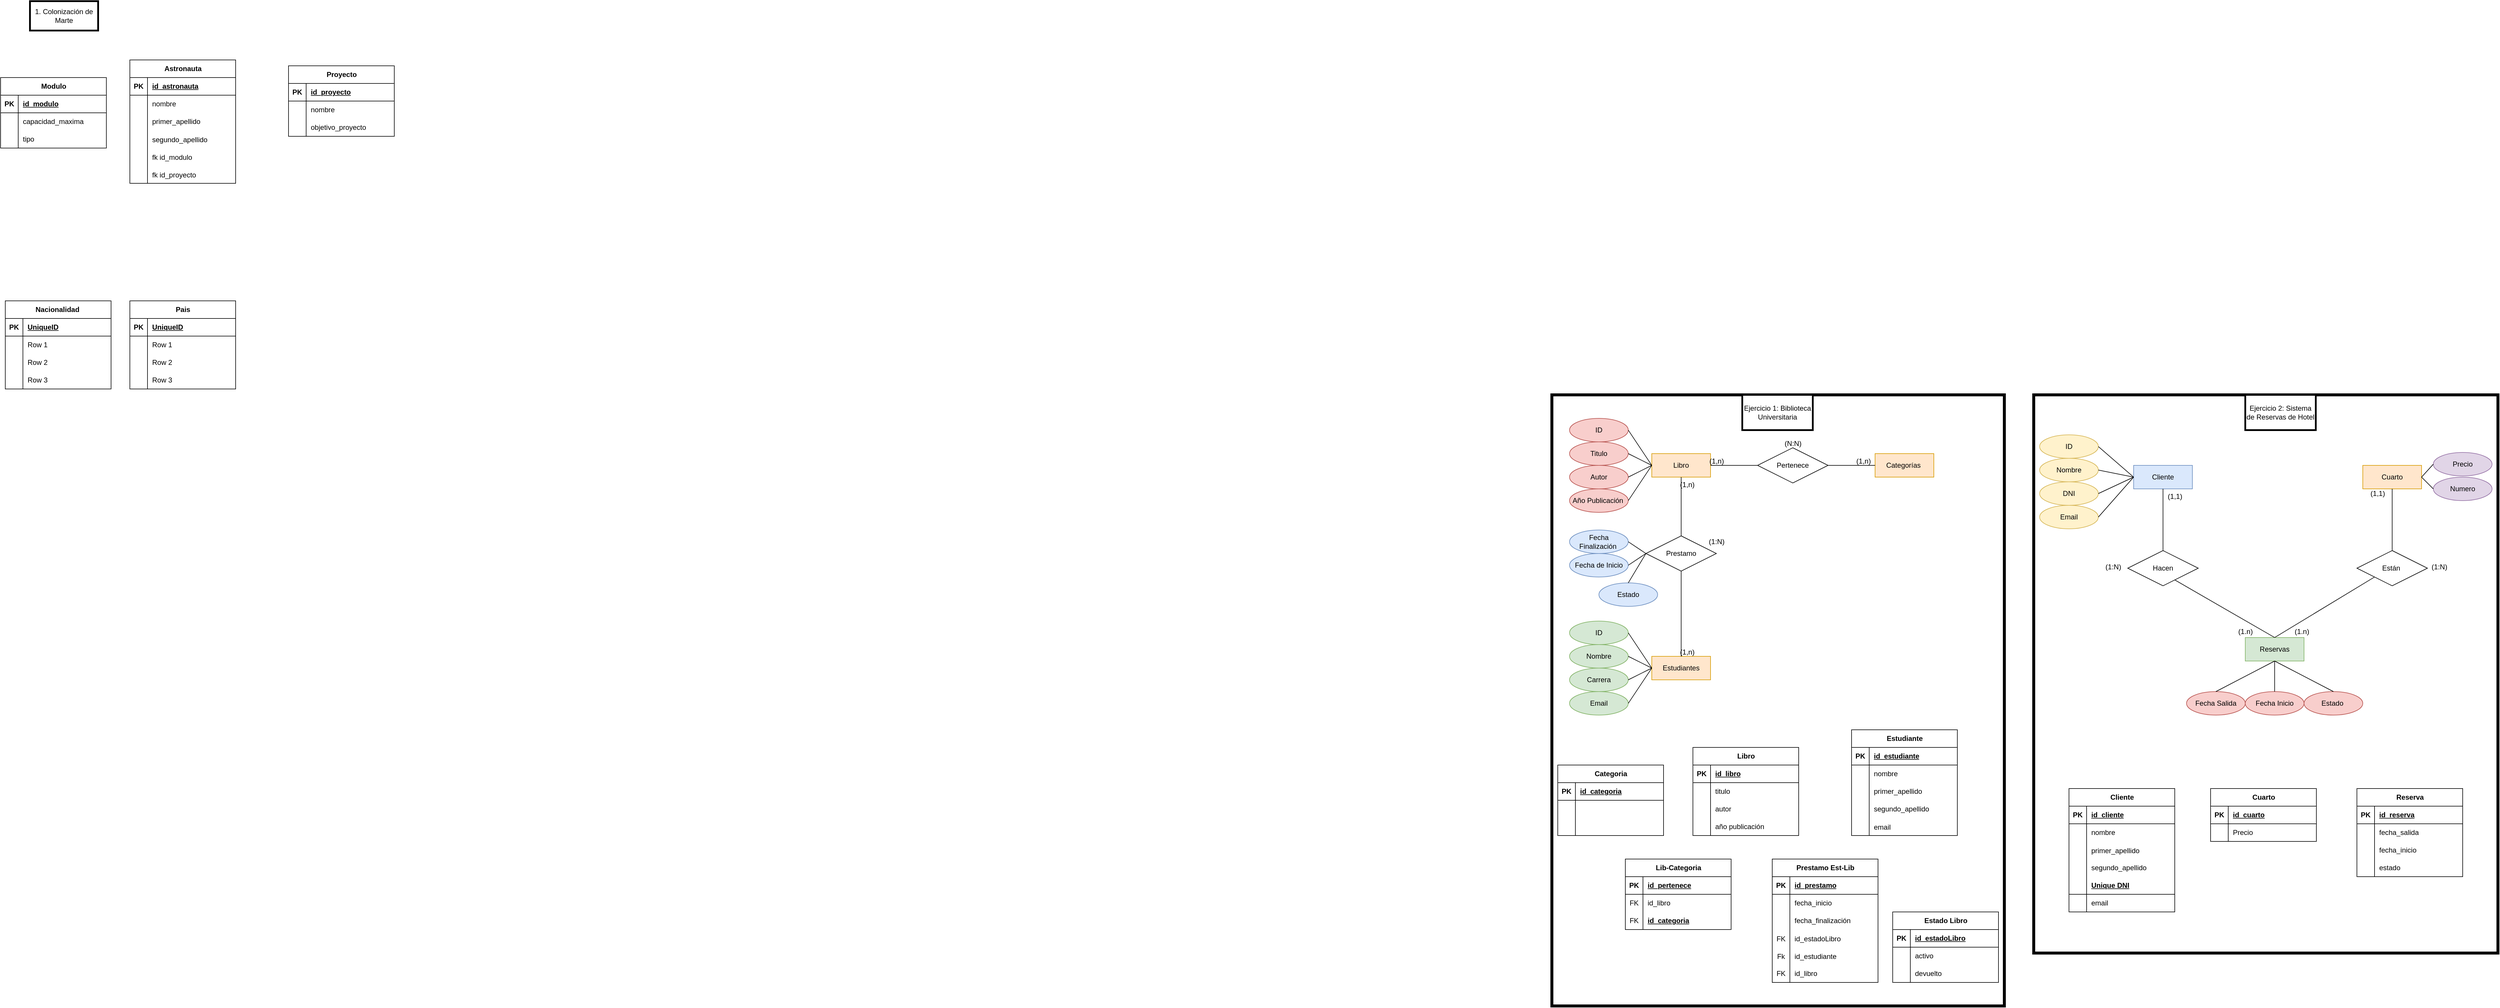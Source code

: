 <mxfile version="26.1.0">
  <diagram name="Página-1" id="dGy7WDoWuWTg4Wb5Bmqx">
    <mxGraphModel dx="1025" dy="1073" grid="1" gridSize="10" guides="1" tooltips="1" connect="1" arrows="1" fold="1" page="1" pageScale="1" pageWidth="827" pageHeight="1169" math="0" shadow="0">
      <root>
        <mxCell id="0" />
        <mxCell id="1" parent="0" />
        <mxCell id="HtJKYIPhkGYltTHACiJn-1" value="1. Colonización de Marte" style="whiteSpace=wrap;html=1;align=center;strokeWidth=3;" parent="1" vertex="1">
          <mxGeometry x="-750" y="30" width="116" height="50" as="geometry" />
        </mxCell>
        <mxCell id="HtJKYIPhkGYltTHACiJn-50" value="Astronauta" style="shape=table;startSize=30;container=1;collapsible=1;childLayout=tableLayout;fixedRows=1;rowLines=0;fontStyle=1;align=center;resizeLast=1;html=1;" parent="1" vertex="1">
          <mxGeometry x="-580" y="130" width="180" height="210" as="geometry" />
        </mxCell>
        <mxCell id="HtJKYIPhkGYltTHACiJn-51" value="" style="shape=tableRow;horizontal=0;startSize=0;swimlaneHead=0;swimlaneBody=0;fillColor=none;collapsible=0;dropTarget=0;points=[[0,0.5],[1,0.5]];portConstraint=eastwest;top=0;left=0;right=0;bottom=1;" parent="HtJKYIPhkGYltTHACiJn-50" vertex="1">
          <mxGeometry y="30" width="180" height="30" as="geometry" />
        </mxCell>
        <mxCell id="HtJKYIPhkGYltTHACiJn-52" value="PK" style="shape=partialRectangle;connectable=0;fillColor=none;top=0;left=0;bottom=0;right=0;fontStyle=1;overflow=hidden;whiteSpace=wrap;html=1;" parent="HtJKYIPhkGYltTHACiJn-51" vertex="1">
          <mxGeometry width="30" height="30" as="geometry">
            <mxRectangle width="30" height="30" as="alternateBounds" />
          </mxGeometry>
        </mxCell>
        <mxCell id="HtJKYIPhkGYltTHACiJn-53" value="id_astronauta" style="shape=partialRectangle;connectable=0;fillColor=none;top=0;left=0;bottom=0;right=0;align=left;spacingLeft=6;fontStyle=5;overflow=hidden;whiteSpace=wrap;html=1;" parent="HtJKYIPhkGYltTHACiJn-51" vertex="1">
          <mxGeometry x="30" width="150" height="30" as="geometry">
            <mxRectangle width="150" height="30" as="alternateBounds" />
          </mxGeometry>
        </mxCell>
        <mxCell id="HtJKYIPhkGYltTHACiJn-54" value="" style="shape=tableRow;horizontal=0;startSize=0;swimlaneHead=0;swimlaneBody=0;fillColor=none;collapsible=0;dropTarget=0;points=[[0,0.5],[1,0.5]];portConstraint=eastwest;top=0;left=0;right=0;bottom=0;" parent="HtJKYIPhkGYltTHACiJn-50" vertex="1">
          <mxGeometry y="60" width="180" height="30" as="geometry" />
        </mxCell>
        <mxCell id="HtJKYIPhkGYltTHACiJn-55" value="" style="shape=partialRectangle;connectable=0;fillColor=none;top=0;left=0;bottom=0;right=0;editable=1;overflow=hidden;whiteSpace=wrap;html=1;" parent="HtJKYIPhkGYltTHACiJn-54" vertex="1">
          <mxGeometry width="30" height="30" as="geometry">
            <mxRectangle width="30" height="30" as="alternateBounds" />
          </mxGeometry>
        </mxCell>
        <mxCell id="HtJKYIPhkGYltTHACiJn-56" value="nombre" style="shape=partialRectangle;connectable=0;fillColor=none;top=0;left=0;bottom=0;right=0;align=left;spacingLeft=6;overflow=hidden;whiteSpace=wrap;html=1;" parent="HtJKYIPhkGYltTHACiJn-54" vertex="1">
          <mxGeometry x="30" width="150" height="30" as="geometry">
            <mxRectangle width="150" height="30" as="alternateBounds" />
          </mxGeometry>
        </mxCell>
        <mxCell id="HtJKYIPhkGYltTHACiJn-57" value="" style="shape=tableRow;horizontal=0;startSize=0;swimlaneHead=0;swimlaneBody=0;fillColor=none;collapsible=0;dropTarget=0;points=[[0,0.5],[1,0.5]];portConstraint=eastwest;top=0;left=0;right=0;bottom=0;" parent="HtJKYIPhkGYltTHACiJn-50" vertex="1">
          <mxGeometry y="90" width="180" height="30" as="geometry" />
        </mxCell>
        <mxCell id="HtJKYIPhkGYltTHACiJn-58" value="" style="shape=partialRectangle;connectable=0;fillColor=none;top=0;left=0;bottom=0;right=0;editable=1;overflow=hidden;whiteSpace=wrap;html=1;" parent="HtJKYIPhkGYltTHACiJn-57" vertex="1">
          <mxGeometry width="30" height="30" as="geometry">
            <mxRectangle width="30" height="30" as="alternateBounds" />
          </mxGeometry>
        </mxCell>
        <mxCell id="HtJKYIPhkGYltTHACiJn-59" value="primer_apellido" style="shape=partialRectangle;connectable=0;fillColor=none;top=0;left=0;bottom=0;right=0;align=left;spacingLeft=6;overflow=hidden;whiteSpace=wrap;html=1;" parent="HtJKYIPhkGYltTHACiJn-57" vertex="1">
          <mxGeometry x="30" width="150" height="30" as="geometry">
            <mxRectangle width="150" height="30" as="alternateBounds" />
          </mxGeometry>
        </mxCell>
        <mxCell id="HtJKYIPhkGYltTHACiJn-64" value="" style="shape=tableRow;horizontal=0;startSize=0;swimlaneHead=0;swimlaneBody=0;fillColor=none;collapsible=0;dropTarget=0;points=[[0,0.5],[1,0.5]];portConstraint=eastwest;top=0;left=0;right=0;bottom=0;" parent="HtJKYIPhkGYltTHACiJn-50" vertex="1">
          <mxGeometry y="120" width="180" height="30" as="geometry" />
        </mxCell>
        <mxCell id="HtJKYIPhkGYltTHACiJn-65" value="" style="shape=partialRectangle;connectable=0;fillColor=none;top=0;left=0;bottom=0;right=0;editable=1;overflow=hidden;" parent="HtJKYIPhkGYltTHACiJn-64" vertex="1">
          <mxGeometry width="30" height="30" as="geometry">
            <mxRectangle width="30" height="30" as="alternateBounds" />
          </mxGeometry>
        </mxCell>
        <mxCell id="HtJKYIPhkGYltTHACiJn-66" value="segundo_apellido" style="shape=partialRectangle;connectable=0;fillColor=none;top=0;left=0;bottom=0;right=0;align=left;spacingLeft=6;overflow=hidden;" parent="HtJKYIPhkGYltTHACiJn-64" vertex="1">
          <mxGeometry x="30" width="150" height="30" as="geometry">
            <mxRectangle width="150" height="30" as="alternateBounds" />
          </mxGeometry>
        </mxCell>
        <mxCell id="HtJKYIPhkGYltTHACiJn-123" value="" style="shape=tableRow;horizontal=0;startSize=0;swimlaneHead=0;swimlaneBody=0;fillColor=none;collapsible=0;dropTarget=0;points=[[0,0.5],[1,0.5]];portConstraint=eastwest;top=0;left=0;right=0;bottom=0;" parent="HtJKYIPhkGYltTHACiJn-50" vertex="1">
          <mxGeometry y="150" width="180" height="30" as="geometry" />
        </mxCell>
        <mxCell id="HtJKYIPhkGYltTHACiJn-124" value="" style="shape=partialRectangle;connectable=0;fillColor=none;top=0;left=0;bottom=0;right=0;editable=1;overflow=hidden;" parent="HtJKYIPhkGYltTHACiJn-123" vertex="1">
          <mxGeometry width="30" height="30" as="geometry">
            <mxRectangle width="30" height="30" as="alternateBounds" />
          </mxGeometry>
        </mxCell>
        <mxCell id="HtJKYIPhkGYltTHACiJn-125" value="fk id_modulo" style="shape=partialRectangle;connectable=0;fillColor=none;top=0;left=0;bottom=0;right=0;align=left;spacingLeft=6;overflow=hidden;" parent="HtJKYIPhkGYltTHACiJn-123" vertex="1">
          <mxGeometry x="30" width="150" height="30" as="geometry">
            <mxRectangle width="150" height="30" as="alternateBounds" />
          </mxGeometry>
        </mxCell>
        <mxCell id="HtJKYIPhkGYltTHACiJn-67" value="" style="shape=tableRow;horizontal=0;startSize=0;swimlaneHead=0;swimlaneBody=0;fillColor=none;collapsible=0;dropTarget=0;points=[[0,0.5],[1,0.5]];portConstraint=eastwest;top=0;left=0;right=0;bottom=0;" parent="HtJKYIPhkGYltTHACiJn-50" vertex="1">
          <mxGeometry y="180" width="180" height="30" as="geometry" />
        </mxCell>
        <mxCell id="HtJKYIPhkGYltTHACiJn-68" value="" style="shape=partialRectangle;connectable=0;fillColor=none;top=0;left=0;bottom=0;right=0;editable=1;overflow=hidden;" parent="HtJKYIPhkGYltTHACiJn-67" vertex="1">
          <mxGeometry width="30" height="30" as="geometry">
            <mxRectangle width="30" height="30" as="alternateBounds" />
          </mxGeometry>
        </mxCell>
        <mxCell id="HtJKYIPhkGYltTHACiJn-69" value="fk id_proyecto" style="shape=partialRectangle;connectable=0;fillColor=none;top=0;left=0;bottom=0;right=0;align=left;spacingLeft=6;overflow=hidden;" parent="HtJKYIPhkGYltTHACiJn-67" vertex="1">
          <mxGeometry x="30" width="150" height="30" as="geometry">
            <mxRectangle width="150" height="30" as="alternateBounds" />
          </mxGeometry>
        </mxCell>
        <mxCell id="HtJKYIPhkGYltTHACiJn-70" value="Nacionalidad&amp;nbsp;" style="shape=table;startSize=30;container=1;collapsible=1;childLayout=tableLayout;fixedRows=1;rowLines=0;fontStyle=1;align=center;resizeLast=1;html=1;" parent="1" vertex="1">
          <mxGeometry x="-792" y="540" width="180" height="150" as="geometry" />
        </mxCell>
        <mxCell id="HtJKYIPhkGYltTHACiJn-71" value="" style="shape=tableRow;horizontal=0;startSize=0;swimlaneHead=0;swimlaneBody=0;fillColor=none;collapsible=0;dropTarget=0;points=[[0,0.5],[1,0.5]];portConstraint=eastwest;top=0;left=0;right=0;bottom=1;" parent="HtJKYIPhkGYltTHACiJn-70" vertex="1">
          <mxGeometry y="30" width="180" height="30" as="geometry" />
        </mxCell>
        <mxCell id="HtJKYIPhkGYltTHACiJn-72" value="PK" style="shape=partialRectangle;connectable=0;fillColor=none;top=0;left=0;bottom=0;right=0;fontStyle=1;overflow=hidden;whiteSpace=wrap;html=1;" parent="HtJKYIPhkGYltTHACiJn-71" vertex="1">
          <mxGeometry width="30" height="30" as="geometry">
            <mxRectangle width="30" height="30" as="alternateBounds" />
          </mxGeometry>
        </mxCell>
        <mxCell id="HtJKYIPhkGYltTHACiJn-73" value="UniqueID" style="shape=partialRectangle;connectable=0;fillColor=none;top=0;left=0;bottom=0;right=0;align=left;spacingLeft=6;fontStyle=5;overflow=hidden;whiteSpace=wrap;html=1;" parent="HtJKYIPhkGYltTHACiJn-71" vertex="1">
          <mxGeometry x="30" width="150" height="30" as="geometry">
            <mxRectangle width="150" height="30" as="alternateBounds" />
          </mxGeometry>
        </mxCell>
        <mxCell id="HtJKYIPhkGYltTHACiJn-74" value="" style="shape=tableRow;horizontal=0;startSize=0;swimlaneHead=0;swimlaneBody=0;fillColor=none;collapsible=0;dropTarget=0;points=[[0,0.5],[1,0.5]];portConstraint=eastwest;top=0;left=0;right=0;bottom=0;" parent="HtJKYIPhkGYltTHACiJn-70" vertex="1">
          <mxGeometry y="60" width="180" height="30" as="geometry" />
        </mxCell>
        <mxCell id="HtJKYIPhkGYltTHACiJn-75" value="" style="shape=partialRectangle;connectable=0;fillColor=none;top=0;left=0;bottom=0;right=0;editable=1;overflow=hidden;whiteSpace=wrap;html=1;" parent="HtJKYIPhkGYltTHACiJn-74" vertex="1">
          <mxGeometry width="30" height="30" as="geometry">
            <mxRectangle width="30" height="30" as="alternateBounds" />
          </mxGeometry>
        </mxCell>
        <mxCell id="HtJKYIPhkGYltTHACiJn-76" value="Row 1" style="shape=partialRectangle;connectable=0;fillColor=none;top=0;left=0;bottom=0;right=0;align=left;spacingLeft=6;overflow=hidden;whiteSpace=wrap;html=1;" parent="HtJKYIPhkGYltTHACiJn-74" vertex="1">
          <mxGeometry x="30" width="150" height="30" as="geometry">
            <mxRectangle width="150" height="30" as="alternateBounds" />
          </mxGeometry>
        </mxCell>
        <mxCell id="HtJKYIPhkGYltTHACiJn-77" value="" style="shape=tableRow;horizontal=0;startSize=0;swimlaneHead=0;swimlaneBody=0;fillColor=none;collapsible=0;dropTarget=0;points=[[0,0.5],[1,0.5]];portConstraint=eastwest;top=0;left=0;right=0;bottom=0;" parent="HtJKYIPhkGYltTHACiJn-70" vertex="1">
          <mxGeometry y="90" width="180" height="30" as="geometry" />
        </mxCell>
        <mxCell id="HtJKYIPhkGYltTHACiJn-78" value="" style="shape=partialRectangle;connectable=0;fillColor=none;top=0;left=0;bottom=0;right=0;editable=1;overflow=hidden;whiteSpace=wrap;html=1;" parent="HtJKYIPhkGYltTHACiJn-77" vertex="1">
          <mxGeometry width="30" height="30" as="geometry">
            <mxRectangle width="30" height="30" as="alternateBounds" />
          </mxGeometry>
        </mxCell>
        <mxCell id="HtJKYIPhkGYltTHACiJn-79" value="Row 2" style="shape=partialRectangle;connectable=0;fillColor=none;top=0;left=0;bottom=0;right=0;align=left;spacingLeft=6;overflow=hidden;whiteSpace=wrap;html=1;" parent="HtJKYIPhkGYltTHACiJn-77" vertex="1">
          <mxGeometry x="30" width="150" height="30" as="geometry">
            <mxRectangle width="150" height="30" as="alternateBounds" />
          </mxGeometry>
        </mxCell>
        <mxCell id="HtJKYIPhkGYltTHACiJn-80" value="" style="shape=tableRow;horizontal=0;startSize=0;swimlaneHead=0;swimlaneBody=0;fillColor=none;collapsible=0;dropTarget=0;points=[[0,0.5],[1,0.5]];portConstraint=eastwest;top=0;left=0;right=0;bottom=0;" parent="HtJKYIPhkGYltTHACiJn-70" vertex="1">
          <mxGeometry y="120" width="180" height="30" as="geometry" />
        </mxCell>
        <mxCell id="HtJKYIPhkGYltTHACiJn-81" value="" style="shape=partialRectangle;connectable=0;fillColor=none;top=0;left=0;bottom=0;right=0;editable=1;overflow=hidden;whiteSpace=wrap;html=1;" parent="HtJKYIPhkGYltTHACiJn-80" vertex="1">
          <mxGeometry width="30" height="30" as="geometry">
            <mxRectangle width="30" height="30" as="alternateBounds" />
          </mxGeometry>
        </mxCell>
        <mxCell id="HtJKYIPhkGYltTHACiJn-82" value="Row 3" style="shape=partialRectangle;connectable=0;fillColor=none;top=0;left=0;bottom=0;right=0;align=left;spacingLeft=6;overflow=hidden;whiteSpace=wrap;html=1;" parent="HtJKYIPhkGYltTHACiJn-80" vertex="1">
          <mxGeometry x="30" width="150" height="30" as="geometry">
            <mxRectangle width="150" height="30" as="alternateBounds" />
          </mxGeometry>
        </mxCell>
        <mxCell id="HtJKYIPhkGYltTHACiJn-83" value="Pais" style="shape=table;startSize=30;container=1;collapsible=1;childLayout=tableLayout;fixedRows=1;rowLines=0;fontStyle=1;align=center;resizeLast=1;html=1;" parent="1" vertex="1">
          <mxGeometry x="-580" y="540" width="180" height="150" as="geometry" />
        </mxCell>
        <mxCell id="HtJKYIPhkGYltTHACiJn-84" value="" style="shape=tableRow;horizontal=0;startSize=0;swimlaneHead=0;swimlaneBody=0;fillColor=none;collapsible=0;dropTarget=0;points=[[0,0.5],[1,0.5]];portConstraint=eastwest;top=0;left=0;right=0;bottom=1;" parent="HtJKYIPhkGYltTHACiJn-83" vertex="1">
          <mxGeometry y="30" width="180" height="30" as="geometry" />
        </mxCell>
        <mxCell id="HtJKYIPhkGYltTHACiJn-85" value="PK" style="shape=partialRectangle;connectable=0;fillColor=none;top=0;left=0;bottom=0;right=0;fontStyle=1;overflow=hidden;whiteSpace=wrap;html=1;" parent="HtJKYIPhkGYltTHACiJn-84" vertex="1">
          <mxGeometry width="30" height="30" as="geometry">
            <mxRectangle width="30" height="30" as="alternateBounds" />
          </mxGeometry>
        </mxCell>
        <mxCell id="HtJKYIPhkGYltTHACiJn-86" value="UniqueID" style="shape=partialRectangle;connectable=0;fillColor=none;top=0;left=0;bottom=0;right=0;align=left;spacingLeft=6;fontStyle=5;overflow=hidden;whiteSpace=wrap;html=1;" parent="HtJKYIPhkGYltTHACiJn-84" vertex="1">
          <mxGeometry x="30" width="150" height="30" as="geometry">
            <mxRectangle width="150" height="30" as="alternateBounds" />
          </mxGeometry>
        </mxCell>
        <mxCell id="HtJKYIPhkGYltTHACiJn-87" value="" style="shape=tableRow;horizontal=0;startSize=0;swimlaneHead=0;swimlaneBody=0;fillColor=none;collapsible=0;dropTarget=0;points=[[0,0.5],[1,0.5]];portConstraint=eastwest;top=0;left=0;right=0;bottom=0;" parent="HtJKYIPhkGYltTHACiJn-83" vertex="1">
          <mxGeometry y="60" width="180" height="30" as="geometry" />
        </mxCell>
        <mxCell id="HtJKYIPhkGYltTHACiJn-88" value="" style="shape=partialRectangle;connectable=0;fillColor=none;top=0;left=0;bottom=0;right=0;editable=1;overflow=hidden;whiteSpace=wrap;html=1;" parent="HtJKYIPhkGYltTHACiJn-87" vertex="1">
          <mxGeometry width="30" height="30" as="geometry">
            <mxRectangle width="30" height="30" as="alternateBounds" />
          </mxGeometry>
        </mxCell>
        <mxCell id="HtJKYIPhkGYltTHACiJn-89" value="Row 1" style="shape=partialRectangle;connectable=0;fillColor=none;top=0;left=0;bottom=0;right=0;align=left;spacingLeft=6;overflow=hidden;whiteSpace=wrap;html=1;" parent="HtJKYIPhkGYltTHACiJn-87" vertex="1">
          <mxGeometry x="30" width="150" height="30" as="geometry">
            <mxRectangle width="150" height="30" as="alternateBounds" />
          </mxGeometry>
        </mxCell>
        <mxCell id="HtJKYIPhkGYltTHACiJn-90" value="" style="shape=tableRow;horizontal=0;startSize=0;swimlaneHead=0;swimlaneBody=0;fillColor=none;collapsible=0;dropTarget=0;points=[[0,0.5],[1,0.5]];portConstraint=eastwest;top=0;left=0;right=0;bottom=0;" parent="HtJKYIPhkGYltTHACiJn-83" vertex="1">
          <mxGeometry y="90" width="180" height="30" as="geometry" />
        </mxCell>
        <mxCell id="HtJKYIPhkGYltTHACiJn-91" value="" style="shape=partialRectangle;connectable=0;fillColor=none;top=0;left=0;bottom=0;right=0;editable=1;overflow=hidden;whiteSpace=wrap;html=1;" parent="HtJKYIPhkGYltTHACiJn-90" vertex="1">
          <mxGeometry width="30" height="30" as="geometry">
            <mxRectangle width="30" height="30" as="alternateBounds" />
          </mxGeometry>
        </mxCell>
        <mxCell id="HtJKYIPhkGYltTHACiJn-92" value="Row 2" style="shape=partialRectangle;connectable=0;fillColor=none;top=0;left=0;bottom=0;right=0;align=left;spacingLeft=6;overflow=hidden;whiteSpace=wrap;html=1;" parent="HtJKYIPhkGYltTHACiJn-90" vertex="1">
          <mxGeometry x="30" width="150" height="30" as="geometry">
            <mxRectangle width="150" height="30" as="alternateBounds" />
          </mxGeometry>
        </mxCell>
        <mxCell id="HtJKYIPhkGYltTHACiJn-93" value="" style="shape=tableRow;horizontal=0;startSize=0;swimlaneHead=0;swimlaneBody=0;fillColor=none;collapsible=0;dropTarget=0;points=[[0,0.5],[1,0.5]];portConstraint=eastwest;top=0;left=0;right=0;bottom=0;" parent="HtJKYIPhkGYltTHACiJn-83" vertex="1">
          <mxGeometry y="120" width="180" height="30" as="geometry" />
        </mxCell>
        <mxCell id="HtJKYIPhkGYltTHACiJn-94" value="" style="shape=partialRectangle;connectable=0;fillColor=none;top=0;left=0;bottom=0;right=0;editable=1;overflow=hidden;whiteSpace=wrap;html=1;" parent="HtJKYIPhkGYltTHACiJn-93" vertex="1">
          <mxGeometry width="30" height="30" as="geometry">
            <mxRectangle width="30" height="30" as="alternateBounds" />
          </mxGeometry>
        </mxCell>
        <mxCell id="HtJKYIPhkGYltTHACiJn-95" value="Row 3" style="shape=partialRectangle;connectable=0;fillColor=none;top=0;left=0;bottom=0;right=0;align=left;spacingLeft=6;overflow=hidden;whiteSpace=wrap;html=1;" parent="HtJKYIPhkGYltTHACiJn-93" vertex="1">
          <mxGeometry x="30" width="150" height="30" as="geometry">
            <mxRectangle width="150" height="30" as="alternateBounds" />
          </mxGeometry>
        </mxCell>
        <mxCell id="HtJKYIPhkGYltTHACiJn-97" value="Proyecto" style="shape=table;startSize=30;container=1;collapsible=1;childLayout=tableLayout;fixedRows=1;rowLines=0;fontStyle=1;align=center;resizeLast=1;html=1;" parent="1" vertex="1">
          <mxGeometry x="-310" y="140" width="180" height="120" as="geometry" />
        </mxCell>
        <mxCell id="HtJKYIPhkGYltTHACiJn-98" value="" style="shape=tableRow;horizontal=0;startSize=0;swimlaneHead=0;swimlaneBody=0;fillColor=none;collapsible=0;dropTarget=0;points=[[0,0.5],[1,0.5]];portConstraint=eastwest;top=0;left=0;right=0;bottom=1;" parent="HtJKYIPhkGYltTHACiJn-97" vertex="1">
          <mxGeometry y="30" width="180" height="30" as="geometry" />
        </mxCell>
        <mxCell id="HtJKYIPhkGYltTHACiJn-99" value="PK" style="shape=partialRectangle;connectable=0;fillColor=none;top=0;left=0;bottom=0;right=0;fontStyle=1;overflow=hidden;whiteSpace=wrap;html=1;" parent="HtJKYIPhkGYltTHACiJn-98" vertex="1">
          <mxGeometry width="30" height="30" as="geometry">
            <mxRectangle width="30" height="30" as="alternateBounds" />
          </mxGeometry>
        </mxCell>
        <mxCell id="HtJKYIPhkGYltTHACiJn-100" value="id_proyecto" style="shape=partialRectangle;connectable=0;fillColor=none;top=0;left=0;bottom=0;right=0;align=left;spacingLeft=6;fontStyle=5;overflow=hidden;whiteSpace=wrap;html=1;" parent="HtJKYIPhkGYltTHACiJn-98" vertex="1">
          <mxGeometry x="30" width="150" height="30" as="geometry">
            <mxRectangle width="150" height="30" as="alternateBounds" />
          </mxGeometry>
        </mxCell>
        <mxCell id="HtJKYIPhkGYltTHACiJn-101" value="" style="shape=tableRow;horizontal=0;startSize=0;swimlaneHead=0;swimlaneBody=0;fillColor=none;collapsible=0;dropTarget=0;points=[[0,0.5],[1,0.5]];portConstraint=eastwest;top=0;left=0;right=0;bottom=0;" parent="HtJKYIPhkGYltTHACiJn-97" vertex="1">
          <mxGeometry y="60" width="180" height="30" as="geometry" />
        </mxCell>
        <mxCell id="HtJKYIPhkGYltTHACiJn-102" value="" style="shape=partialRectangle;connectable=0;fillColor=none;top=0;left=0;bottom=0;right=0;editable=1;overflow=hidden;whiteSpace=wrap;html=1;" parent="HtJKYIPhkGYltTHACiJn-101" vertex="1">
          <mxGeometry width="30" height="30" as="geometry">
            <mxRectangle width="30" height="30" as="alternateBounds" />
          </mxGeometry>
        </mxCell>
        <mxCell id="HtJKYIPhkGYltTHACiJn-103" value="nombre" style="shape=partialRectangle;connectable=0;fillColor=none;top=0;left=0;bottom=0;right=0;align=left;spacingLeft=6;overflow=hidden;whiteSpace=wrap;html=1;" parent="HtJKYIPhkGYltTHACiJn-101" vertex="1">
          <mxGeometry x="30" width="150" height="30" as="geometry">
            <mxRectangle width="150" height="30" as="alternateBounds" />
          </mxGeometry>
        </mxCell>
        <mxCell id="HtJKYIPhkGYltTHACiJn-104" value="" style="shape=tableRow;horizontal=0;startSize=0;swimlaneHead=0;swimlaneBody=0;fillColor=none;collapsible=0;dropTarget=0;points=[[0,0.5],[1,0.5]];portConstraint=eastwest;top=0;left=0;right=0;bottom=0;" parent="HtJKYIPhkGYltTHACiJn-97" vertex="1">
          <mxGeometry y="90" width="180" height="30" as="geometry" />
        </mxCell>
        <mxCell id="HtJKYIPhkGYltTHACiJn-105" value="" style="shape=partialRectangle;connectable=0;fillColor=none;top=0;left=0;bottom=0;right=0;editable=1;overflow=hidden;whiteSpace=wrap;html=1;" parent="HtJKYIPhkGYltTHACiJn-104" vertex="1">
          <mxGeometry width="30" height="30" as="geometry">
            <mxRectangle width="30" height="30" as="alternateBounds" />
          </mxGeometry>
        </mxCell>
        <mxCell id="HtJKYIPhkGYltTHACiJn-106" value="objetivo_proyecto" style="shape=partialRectangle;connectable=0;fillColor=none;top=0;left=0;bottom=0;right=0;align=left;spacingLeft=6;overflow=hidden;whiteSpace=wrap;html=1;" parent="HtJKYIPhkGYltTHACiJn-104" vertex="1">
          <mxGeometry x="30" width="150" height="30" as="geometry">
            <mxRectangle width="150" height="30" as="alternateBounds" />
          </mxGeometry>
        </mxCell>
        <mxCell id="HtJKYIPhkGYltTHACiJn-110" value="Modulo" style="shape=table;startSize=30;container=1;collapsible=1;childLayout=tableLayout;fixedRows=1;rowLines=0;fontStyle=1;align=center;resizeLast=1;html=1;" parent="1" vertex="1">
          <mxGeometry x="-800" y="160" width="180" height="120" as="geometry" />
        </mxCell>
        <mxCell id="HtJKYIPhkGYltTHACiJn-111" value="" style="shape=tableRow;horizontal=0;startSize=0;swimlaneHead=0;swimlaneBody=0;fillColor=none;collapsible=0;dropTarget=0;points=[[0,0.5],[1,0.5]];portConstraint=eastwest;top=0;left=0;right=0;bottom=1;" parent="HtJKYIPhkGYltTHACiJn-110" vertex="1">
          <mxGeometry y="30" width="180" height="30" as="geometry" />
        </mxCell>
        <mxCell id="HtJKYIPhkGYltTHACiJn-112" value="PK" style="shape=partialRectangle;connectable=0;fillColor=none;top=0;left=0;bottom=0;right=0;fontStyle=1;overflow=hidden;whiteSpace=wrap;html=1;" parent="HtJKYIPhkGYltTHACiJn-111" vertex="1">
          <mxGeometry width="30" height="30" as="geometry">
            <mxRectangle width="30" height="30" as="alternateBounds" />
          </mxGeometry>
        </mxCell>
        <mxCell id="HtJKYIPhkGYltTHACiJn-113" value="id_modulo" style="shape=partialRectangle;connectable=0;fillColor=none;top=0;left=0;bottom=0;right=0;align=left;spacingLeft=6;fontStyle=5;overflow=hidden;whiteSpace=wrap;html=1;" parent="HtJKYIPhkGYltTHACiJn-111" vertex="1">
          <mxGeometry x="30" width="150" height="30" as="geometry">
            <mxRectangle width="150" height="30" as="alternateBounds" />
          </mxGeometry>
        </mxCell>
        <mxCell id="HtJKYIPhkGYltTHACiJn-114" value="" style="shape=tableRow;horizontal=0;startSize=0;swimlaneHead=0;swimlaneBody=0;fillColor=none;collapsible=0;dropTarget=0;points=[[0,0.5],[1,0.5]];portConstraint=eastwest;top=0;left=0;right=0;bottom=0;" parent="HtJKYIPhkGYltTHACiJn-110" vertex="1">
          <mxGeometry y="60" width="180" height="30" as="geometry" />
        </mxCell>
        <mxCell id="HtJKYIPhkGYltTHACiJn-115" value="" style="shape=partialRectangle;connectable=0;fillColor=none;top=0;left=0;bottom=0;right=0;editable=1;overflow=hidden;whiteSpace=wrap;html=1;" parent="HtJKYIPhkGYltTHACiJn-114" vertex="1">
          <mxGeometry width="30" height="30" as="geometry">
            <mxRectangle width="30" height="30" as="alternateBounds" />
          </mxGeometry>
        </mxCell>
        <mxCell id="HtJKYIPhkGYltTHACiJn-116" value="capacidad_maxima&lt;span style=&quot;white-space: pre;&quot;&gt;&#x9;&lt;/span&gt;" style="shape=partialRectangle;connectable=0;fillColor=none;top=0;left=0;bottom=0;right=0;align=left;spacingLeft=6;overflow=hidden;whiteSpace=wrap;html=1;" parent="HtJKYIPhkGYltTHACiJn-114" vertex="1">
          <mxGeometry x="30" width="150" height="30" as="geometry">
            <mxRectangle width="150" height="30" as="alternateBounds" />
          </mxGeometry>
        </mxCell>
        <mxCell id="HtJKYIPhkGYltTHACiJn-117" value="" style="shape=tableRow;horizontal=0;startSize=0;swimlaneHead=0;swimlaneBody=0;fillColor=none;collapsible=0;dropTarget=0;points=[[0,0.5],[1,0.5]];portConstraint=eastwest;top=0;left=0;right=0;bottom=0;" parent="HtJKYIPhkGYltTHACiJn-110" vertex="1">
          <mxGeometry y="90" width="180" height="30" as="geometry" />
        </mxCell>
        <mxCell id="HtJKYIPhkGYltTHACiJn-118" value="" style="shape=partialRectangle;connectable=0;fillColor=none;top=0;left=0;bottom=0;right=0;editable=1;overflow=hidden;whiteSpace=wrap;html=1;" parent="HtJKYIPhkGYltTHACiJn-117" vertex="1">
          <mxGeometry width="30" height="30" as="geometry">
            <mxRectangle width="30" height="30" as="alternateBounds" />
          </mxGeometry>
        </mxCell>
        <mxCell id="HtJKYIPhkGYltTHACiJn-119" value="tipo" style="shape=partialRectangle;connectable=0;fillColor=none;top=0;left=0;bottom=0;right=0;align=left;spacingLeft=6;overflow=hidden;whiteSpace=wrap;html=1;" parent="HtJKYIPhkGYltTHACiJn-117" vertex="1">
          <mxGeometry x="30" width="150" height="30" as="geometry">
            <mxRectangle width="150" height="30" as="alternateBounds" />
          </mxGeometry>
        </mxCell>
        <mxCell id="7F0Y4F62i5yRkzHJ4Mcy-1" value="" style="rounded=0;whiteSpace=wrap;html=1;fillColor=none;strokeWidth=5;strokeColor=default;" vertex="1" parent="1">
          <mxGeometry x="1840" y="700" width="770" height="1040" as="geometry" />
        </mxCell>
        <mxCell id="7F0Y4F62i5yRkzHJ4Mcy-2" value="Libro" style="whiteSpace=wrap;html=1;align=center;fillColor=#ffe6cc;strokeColor=#d79b00;" vertex="1" parent="1">
          <mxGeometry x="2010" y="800" width="100" height="40" as="geometry" />
        </mxCell>
        <mxCell id="7F0Y4F62i5yRkzHJ4Mcy-3" value="ID" style="ellipse;whiteSpace=wrap;html=1;align=center;fillColor=#f8cecc;strokeColor=#b85450;" vertex="1" parent="1">
          <mxGeometry x="1870" y="740" width="100" height="40" as="geometry" />
        </mxCell>
        <mxCell id="7F0Y4F62i5yRkzHJ4Mcy-4" value="Titulo" style="ellipse;whiteSpace=wrap;html=1;align=center;fillColor=#f8cecc;strokeColor=#b85450;" vertex="1" parent="1">
          <mxGeometry x="1870" y="780" width="100" height="40" as="geometry" />
        </mxCell>
        <mxCell id="7F0Y4F62i5yRkzHJ4Mcy-5" value="Autor" style="ellipse;whiteSpace=wrap;html=1;align=center;fillColor=#f8cecc;strokeColor=#b85450;" vertex="1" parent="1">
          <mxGeometry x="1870" y="820" width="100" height="40" as="geometry" />
        </mxCell>
        <mxCell id="7F0Y4F62i5yRkzHJ4Mcy-6" value="Año Publicación&lt;span style=&quot;background-color: transparent; color: light-dark(rgb(0, 0, 0), rgb(255, 255, 255));&quot;&gt;&amp;nbsp;&lt;/span&gt;" style="ellipse;whiteSpace=wrap;html=1;align=center;fillColor=#f8cecc;strokeColor=#b85450;" vertex="1" parent="1">
          <mxGeometry x="1870" y="860" width="100" height="40" as="geometry" />
        </mxCell>
        <mxCell id="7F0Y4F62i5yRkzHJ4Mcy-7" value="Categorías&amp;nbsp;" style="whiteSpace=wrap;html=1;align=center;fillColor=#ffe6cc;strokeColor=#d79b00;" vertex="1" parent="1">
          <mxGeometry x="2390" y="800" width="100" height="40" as="geometry" />
        </mxCell>
        <mxCell id="7F0Y4F62i5yRkzHJ4Mcy-8" value="Pertenece" style="shape=rhombus;perimeter=rhombusPerimeter;whiteSpace=wrap;html=1;align=center;" vertex="1" parent="1">
          <mxGeometry x="2190" y="790" width="120" height="60" as="geometry" />
        </mxCell>
        <mxCell id="7F0Y4F62i5yRkzHJ4Mcy-9" value="Estudiantes" style="whiteSpace=wrap;html=1;align=center;fillColor=#ffe6cc;strokeColor=#d79b00;" vertex="1" parent="1">
          <mxGeometry x="2010" y="1145" width="100" height="40" as="geometry" />
        </mxCell>
        <mxCell id="7F0Y4F62i5yRkzHJ4Mcy-10" value="ID" style="ellipse;whiteSpace=wrap;html=1;align=center;fillColor=#d5e8d4;strokeColor=#82b366;" vertex="1" parent="1">
          <mxGeometry x="1870" y="1085" width="100" height="40" as="geometry" />
        </mxCell>
        <mxCell id="7F0Y4F62i5yRkzHJ4Mcy-11" value="Nombre" style="ellipse;whiteSpace=wrap;html=1;align=center;fillColor=#d5e8d4;strokeColor=#82b366;" vertex="1" parent="1">
          <mxGeometry x="1870" y="1125" width="100" height="40" as="geometry" />
        </mxCell>
        <mxCell id="7F0Y4F62i5yRkzHJ4Mcy-12" value="Carrera" style="ellipse;whiteSpace=wrap;html=1;align=center;fillColor=#d5e8d4;strokeColor=#82b366;" vertex="1" parent="1">
          <mxGeometry x="1870" y="1165" width="100" height="40" as="geometry" />
        </mxCell>
        <mxCell id="7F0Y4F62i5yRkzHJ4Mcy-13" value="Email" style="ellipse;whiteSpace=wrap;html=1;align=center;fillColor=#d5e8d4;strokeColor=#82b366;" vertex="1" parent="1">
          <mxGeometry x="1870" y="1205" width="100" height="40" as="geometry" />
        </mxCell>
        <mxCell id="7F0Y4F62i5yRkzHJ4Mcy-14" value="" style="endArrow=none;html=1;rounded=0;exitX=1;exitY=0.5;exitDx=0;exitDy=0;entryX=0;entryY=0.5;entryDx=0;entryDy=0;" edge="1" parent="1" source="7F0Y4F62i5yRkzHJ4Mcy-2" target="7F0Y4F62i5yRkzHJ4Mcy-8">
          <mxGeometry relative="1" as="geometry">
            <mxPoint x="2160" y="970" as="sourcePoint" />
            <mxPoint x="2320" y="970" as="targetPoint" />
          </mxGeometry>
        </mxCell>
        <mxCell id="7F0Y4F62i5yRkzHJ4Mcy-15" value="" style="endArrow=none;html=1;rounded=0;exitX=1;exitY=0.5;exitDx=0;exitDy=0;entryX=0;entryY=0.5;entryDx=0;entryDy=0;" edge="1" parent="1" source="7F0Y4F62i5yRkzHJ4Mcy-8" target="7F0Y4F62i5yRkzHJ4Mcy-7">
          <mxGeometry relative="1" as="geometry">
            <mxPoint x="2120" y="830" as="sourcePoint" />
            <mxPoint x="2200" y="830" as="targetPoint" />
          </mxGeometry>
        </mxCell>
        <mxCell id="7F0Y4F62i5yRkzHJ4Mcy-16" value="Fecha de Inicio" style="ellipse;whiteSpace=wrap;html=1;align=center;fillColor=#dae8fc;strokeColor=#6c8ebf;" vertex="1" parent="1">
          <mxGeometry x="1870" y="970" width="100" height="40" as="geometry" />
        </mxCell>
        <mxCell id="7F0Y4F62i5yRkzHJ4Mcy-17" value="Fecha Finalización&amp;nbsp;" style="ellipse;whiteSpace=wrap;html=1;align=center;fillColor=#dae8fc;strokeColor=#6c8ebf;" vertex="1" parent="1">
          <mxGeometry x="1870" y="930" width="100" height="40" as="geometry" />
        </mxCell>
        <mxCell id="7F0Y4F62i5yRkzHJ4Mcy-18" value="" style="endArrow=none;html=1;rounded=0;exitX=0;exitY=0.5;exitDx=0;exitDy=0;entryX=1;entryY=0.5;entryDx=0;entryDy=0;" edge="1" parent="1" source="7F0Y4F62i5yRkzHJ4Mcy-2" target="7F0Y4F62i5yRkzHJ4Mcy-3">
          <mxGeometry relative="1" as="geometry">
            <mxPoint x="2030" y="1040" as="sourcePoint" />
            <mxPoint x="1990" y="1020" as="targetPoint" />
          </mxGeometry>
        </mxCell>
        <mxCell id="7F0Y4F62i5yRkzHJ4Mcy-19" value="" style="endArrow=none;html=1;rounded=0;exitX=0;exitY=0.5;exitDx=0;exitDy=0;entryX=1;entryY=0.5;entryDx=0;entryDy=0;" edge="1" parent="1" source="7F0Y4F62i5yRkzHJ4Mcy-2" target="7F0Y4F62i5yRkzHJ4Mcy-4">
          <mxGeometry relative="1" as="geometry">
            <mxPoint x="2020" y="830" as="sourcePoint" />
            <mxPoint x="1980" y="770" as="targetPoint" />
          </mxGeometry>
        </mxCell>
        <mxCell id="7F0Y4F62i5yRkzHJ4Mcy-20" value="" style="endArrow=none;html=1;rounded=0;exitX=0;exitY=0.5;exitDx=0;exitDy=0;entryX=1;entryY=0.5;entryDx=0;entryDy=0;" edge="1" parent="1" source="7F0Y4F62i5yRkzHJ4Mcy-2" target="7F0Y4F62i5yRkzHJ4Mcy-5">
          <mxGeometry relative="1" as="geometry">
            <mxPoint x="2020" y="830" as="sourcePoint" />
            <mxPoint x="1980" y="810" as="targetPoint" />
          </mxGeometry>
        </mxCell>
        <mxCell id="7F0Y4F62i5yRkzHJ4Mcy-21" value="" style="endArrow=none;html=1;rounded=0;exitX=0;exitY=0.5;exitDx=0;exitDy=0;entryX=1;entryY=0.5;entryDx=0;entryDy=0;" edge="1" parent="1" source="7F0Y4F62i5yRkzHJ4Mcy-2" target="7F0Y4F62i5yRkzHJ4Mcy-6">
          <mxGeometry relative="1" as="geometry">
            <mxPoint x="2020" y="830" as="sourcePoint" />
            <mxPoint x="1980" y="850" as="targetPoint" />
          </mxGeometry>
        </mxCell>
        <mxCell id="7F0Y4F62i5yRkzHJ4Mcy-22" value="(1,n)" style="text;html=1;align=center;verticalAlign=middle;resizable=0;points=[];autosize=1;strokeColor=none;fillColor=none;" vertex="1" parent="1">
          <mxGeometry x="2095" y="798" width="50" height="30" as="geometry" />
        </mxCell>
        <mxCell id="7F0Y4F62i5yRkzHJ4Mcy-23" value="(1,n)" style="text;html=1;align=center;verticalAlign=middle;resizable=0;points=[];autosize=1;strokeColor=none;fillColor=none;" vertex="1" parent="1">
          <mxGeometry x="2345" y="798" width="50" height="30" as="geometry" />
        </mxCell>
        <mxCell id="7F0Y4F62i5yRkzHJ4Mcy-24" value="(N:N)" style="text;html=1;align=center;verticalAlign=middle;resizable=0;points=[];autosize=1;strokeColor=none;fillColor=none;" vertex="1" parent="1">
          <mxGeometry x="2225" y="768" width="50" height="30" as="geometry" />
        </mxCell>
        <mxCell id="7F0Y4F62i5yRkzHJ4Mcy-25" value="" style="endArrow=none;html=1;rounded=0;entryX=1;entryY=0.5;entryDx=0;entryDy=0;exitX=0;exitY=0.5;exitDx=0;exitDy=0;" edge="1" parent="1" source="7F0Y4F62i5yRkzHJ4Mcy-9" target="7F0Y4F62i5yRkzHJ4Mcy-10">
          <mxGeometry relative="1" as="geometry">
            <mxPoint x="2140" y="1035" as="sourcePoint" />
            <mxPoint x="1980" y="975" as="targetPoint" />
          </mxGeometry>
        </mxCell>
        <mxCell id="7F0Y4F62i5yRkzHJ4Mcy-26" value="" style="endArrow=none;html=1;rounded=0;entryX=1;entryY=0.5;entryDx=0;entryDy=0;exitX=0;exitY=0.5;exitDx=0;exitDy=0;" edge="1" parent="1" source="7F0Y4F62i5yRkzHJ4Mcy-9" target="7F0Y4F62i5yRkzHJ4Mcy-11">
          <mxGeometry relative="1" as="geometry">
            <mxPoint x="2150" y="1045" as="sourcePoint" />
            <mxPoint x="1980" y="1115" as="targetPoint" />
          </mxGeometry>
        </mxCell>
        <mxCell id="7F0Y4F62i5yRkzHJ4Mcy-27" value="" style="endArrow=none;html=1;rounded=0;entryX=1;entryY=0.5;entryDx=0;entryDy=0;exitX=0;exitY=0.5;exitDx=0;exitDy=0;" edge="1" parent="1" source="7F0Y4F62i5yRkzHJ4Mcy-9" target="7F0Y4F62i5yRkzHJ4Mcy-12">
          <mxGeometry relative="1" as="geometry">
            <mxPoint x="2160" y="1055" as="sourcePoint" />
            <mxPoint x="1990" y="1125" as="targetPoint" />
          </mxGeometry>
        </mxCell>
        <mxCell id="7F0Y4F62i5yRkzHJ4Mcy-28" value="" style="endArrow=none;html=1;rounded=0;entryX=1;entryY=0.5;entryDx=0;entryDy=0;exitX=0;exitY=0.5;exitDx=0;exitDy=0;" edge="1" parent="1" source="7F0Y4F62i5yRkzHJ4Mcy-9" target="7F0Y4F62i5yRkzHJ4Mcy-13">
          <mxGeometry relative="1" as="geometry">
            <mxPoint x="2170" y="1065" as="sourcePoint" />
            <mxPoint x="2000" y="1135" as="targetPoint" />
          </mxGeometry>
        </mxCell>
        <mxCell id="7F0Y4F62i5yRkzHJ4Mcy-29" value="Prestamo" style="shape=rhombus;perimeter=rhombusPerimeter;whiteSpace=wrap;html=1;align=center;" vertex="1" parent="1">
          <mxGeometry x="2000" y="940" width="120" height="60" as="geometry" />
        </mxCell>
        <mxCell id="7F0Y4F62i5yRkzHJ4Mcy-30" value="" style="endArrow=none;html=1;rounded=0;entryX=0.5;entryY=1;entryDx=0;entryDy=0;exitX=0.5;exitY=0;exitDx=0;exitDy=0;" edge="1" parent="1" source="7F0Y4F62i5yRkzHJ4Mcy-29" target="7F0Y4F62i5yRkzHJ4Mcy-2">
          <mxGeometry relative="1" as="geometry">
            <mxPoint x="2180" y="990" as="sourcePoint" />
            <mxPoint x="2010" y="1060" as="targetPoint" />
          </mxGeometry>
        </mxCell>
        <mxCell id="7F0Y4F62i5yRkzHJ4Mcy-31" value="" style="endArrow=none;html=1;rounded=0;entryX=0.5;entryY=1;entryDx=0;entryDy=0;exitX=0.5;exitY=0;exitDx=0;exitDy=0;" edge="1" parent="1" source="7F0Y4F62i5yRkzHJ4Mcy-9" target="7F0Y4F62i5yRkzHJ4Mcy-29">
          <mxGeometry relative="1" as="geometry">
            <mxPoint x="2190" y="1000" as="sourcePoint" />
            <mxPoint x="2020" y="1070" as="targetPoint" />
          </mxGeometry>
        </mxCell>
        <mxCell id="7F0Y4F62i5yRkzHJ4Mcy-32" value="(1,n)" style="text;html=1;align=center;verticalAlign=middle;resizable=0;points=[];autosize=1;strokeColor=none;fillColor=none;" vertex="1" parent="1">
          <mxGeometry x="2045" y="1123" width="50" height="30" as="geometry" />
        </mxCell>
        <mxCell id="7F0Y4F62i5yRkzHJ4Mcy-33" value="(1,n)" style="text;html=1;align=center;verticalAlign=middle;resizable=0;points=[];autosize=1;strokeColor=none;fillColor=none;" vertex="1" parent="1">
          <mxGeometry x="2045" y="838" width="50" height="30" as="geometry" />
        </mxCell>
        <mxCell id="7F0Y4F62i5yRkzHJ4Mcy-34" value="(1:N)" style="text;html=1;align=center;verticalAlign=middle;resizable=0;points=[];autosize=1;strokeColor=none;fillColor=none;" vertex="1" parent="1">
          <mxGeometry x="2095" y="935" width="50" height="30" as="geometry" />
        </mxCell>
        <mxCell id="7F0Y4F62i5yRkzHJ4Mcy-35" value="" style="endArrow=none;html=1;rounded=0;entryX=1;entryY=0.5;entryDx=0;entryDy=0;exitX=0;exitY=0.5;exitDx=0;exitDy=0;" edge="1" parent="1" source="7F0Y4F62i5yRkzHJ4Mcy-29" target="7F0Y4F62i5yRkzHJ4Mcy-17">
          <mxGeometry relative="1" as="geometry">
            <mxPoint x="2200" y="1010" as="sourcePoint" />
            <mxPoint x="2030" y="1080" as="targetPoint" />
          </mxGeometry>
        </mxCell>
        <mxCell id="7F0Y4F62i5yRkzHJ4Mcy-36" value="" style="endArrow=none;html=1;rounded=0;entryX=1;entryY=0.5;entryDx=0;entryDy=0;exitX=0;exitY=0.5;exitDx=0;exitDy=0;" edge="1" parent="1" source="7F0Y4F62i5yRkzHJ4Mcy-29" target="7F0Y4F62i5yRkzHJ4Mcy-16">
          <mxGeometry relative="1" as="geometry">
            <mxPoint x="2210" y="1020" as="sourcePoint" />
            <mxPoint x="2040" y="1090" as="targetPoint" />
          </mxGeometry>
        </mxCell>
        <mxCell id="7F0Y4F62i5yRkzHJ4Mcy-37" value="Libro" style="shape=table;startSize=30;container=1;collapsible=1;childLayout=tableLayout;fixedRows=1;rowLines=0;fontStyle=1;align=center;resizeLast=1;html=1;" vertex="1" parent="1">
          <mxGeometry x="2080" y="1300" width="180" height="150" as="geometry" />
        </mxCell>
        <mxCell id="7F0Y4F62i5yRkzHJ4Mcy-38" value="" style="shape=tableRow;horizontal=0;startSize=0;swimlaneHead=0;swimlaneBody=0;fillColor=none;collapsible=0;dropTarget=0;points=[[0,0.5],[1,0.5]];portConstraint=eastwest;top=0;left=0;right=0;bottom=1;" vertex="1" parent="7F0Y4F62i5yRkzHJ4Mcy-37">
          <mxGeometry y="30" width="180" height="30" as="geometry" />
        </mxCell>
        <mxCell id="7F0Y4F62i5yRkzHJ4Mcy-39" value="PK" style="shape=partialRectangle;connectable=0;fillColor=none;top=0;left=0;bottom=0;right=0;fontStyle=1;overflow=hidden;whiteSpace=wrap;html=1;" vertex="1" parent="7F0Y4F62i5yRkzHJ4Mcy-38">
          <mxGeometry width="30" height="30" as="geometry">
            <mxRectangle width="30" height="30" as="alternateBounds" />
          </mxGeometry>
        </mxCell>
        <mxCell id="7F0Y4F62i5yRkzHJ4Mcy-40" value="id_libro" style="shape=partialRectangle;connectable=0;fillColor=none;top=0;left=0;bottom=0;right=0;align=left;spacingLeft=6;fontStyle=5;overflow=hidden;whiteSpace=wrap;html=1;" vertex="1" parent="7F0Y4F62i5yRkzHJ4Mcy-38">
          <mxGeometry x="30" width="150" height="30" as="geometry">
            <mxRectangle width="150" height="30" as="alternateBounds" />
          </mxGeometry>
        </mxCell>
        <mxCell id="7F0Y4F62i5yRkzHJ4Mcy-41" value="" style="shape=tableRow;horizontal=0;startSize=0;swimlaneHead=0;swimlaneBody=0;fillColor=none;collapsible=0;dropTarget=0;points=[[0,0.5],[1,0.5]];portConstraint=eastwest;top=0;left=0;right=0;bottom=0;" vertex="1" parent="7F0Y4F62i5yRkzHJ4Mcy-37">
          <mxGeometry y="60" width="180" height="30" as="geometry" />
        </mxCell>
        <mxCell id="7F0Y4F62i5yRkzHJ4Mcy-42" value="" style="shape=partialRectangle;connectable=0;fillColor=none;top=0;left=0;bottom=0;right=0;editable=1;overflow=hidden;whiteSpace=wrap;html=1;" vertex="1" parent="7F0Y4F62i5yRkzHJ4Mcy-41">
          <mxGeometry width="30" height="30" as="geometry">
            <mxRectangle width="30" height="30" as="alternateBounds" />
          </mxGeometry>
        </mxCell>
        <mxCell id="7F0Y4F62i5yRkzHJ4Mcy-43" value="titulo" style="shape=partialRectangle;connectable=0;fillColor=none;top=0;left=0;bottom=0;right=0;align=left;spacingLeft=6;overflow=hidden;whiteSpace=wrap;html=1;" vertex="1" parent="7F0Y4F62i5yRkzHJ4Mcy-41">
          <mxGeometry x="30" width="150" height="30" as="geometry">
            <mxRectangle width="150" height="30" as="alternateBounds" />
          </mxGeometry>
        </mxCell>
        <mxCell id="7F0Y4F62i5yRkzHJ4Mcy-44" value="" style="shape=tableRow;horizontal=0;startSize=0;swimlaneHead=0;swimlaneBody=0;fillColor=none;collapsible=0;dropTarget=0;points=[[0,0.5],[1,0.5]];portConstraint=eastwest;top=0;left=0;right=0;bottom=0;" vertex="1" parent="7F0Y4F62i5yRkzHJ4Mcy-37">
          <mxGeometry y="90" width="180" height="30" as="geometry" />
        </mxCell>
        <mxCell id="7F0Y4F62i5yRkzHJ4Mcy-45" value="" style="shape=partialRectangle;connectable=0;fillColor=none;top=0;left=0;bottom=0;right=0;editable=1;overflow=hidden;whiteSpace=wrap;html=1;" vertex="1" parent="7F0Y4F62i5yRkzHJ4Mcy-44">
          <mxGeometry width="30" height="30" as="geometry">
            <mxRectangle width="30" height="30" as="alternateBounds" />
          </mxGeometry>
        </mxCell>
        <mxCell id="7F0Y4F62i5yRkzHJ4Mcy-46" value="autor" style="shape=partialRectangle;connectable=0;fillColor=none;top=0;left=0;bottom=0;right=0;align=left;spacingLeft=6;overflow=hidden;whiteSpace=wrap;html=1;" vertex="1" parent="7F0Y4F62i5yRkzHJ4Mcy-44">
          <mxGeometry x="30" width="150" height="30" as="geometry">
            <mxRectangle width="150" height="30" as="alternateBounds" />
          </mxGeometry>
        </mxCell>
        <mxCell id="7F0Y4F62i5yRkzHJ4Mcy-47" value="" style="shape=tableRow;horizontal=0;startSize=0;swimlaneHead=0;swimlaneBody=0;fillColor=none;collapsible=0;dropTarget=0;points=[[0,0.5],[1,0.5]];portConstraint=eastwest;top=0;left=0;right=0;bottom=0;" vertex="1" parent="7F0Y4F62i5yRkzHJ4Mcy-37">
          <mxGeometry y="120" width="180" height="30" as="geometry" />
        </mxCell>
        <mxCell id="7F0Y4F62i5yRkzHJ4Mcy-48" value="" style="shape=partialRectangle;connectable=0;fillColor=none;top=0;left=0;bottom=0;right=0;editable=1;overflow=hidden;whiteSpace=wrap;html=1;" vertex="1" parent="7F0Y4F62i5yRkzHJ4Mcy-47">
          <mxGeometry width="30" height="30" as="geometry">
            <mxRectangle width="30" height="30" as="alternateBounds" />
          </mxGeometry>
        </mxCell>
        <mxCell id="7F0Y4F62i5yRkzHJ4Mcy-49" value="año publicación&amp;nbsp;" style="shape=partialRectangle;connectable=0;fillColor=none;top=0;left=0;bottom=0;right=0;align=left;spacingLeft=6;overflow=hidden;whiteSpace=wrap;html=1;" vertex="1" parent="7F0Y4F62i5yRkzHJ4Mcy-47">
          <mxGeometry x="30" width="150" height="30" as="geometry">
            <mxRectangle width="150" height="30" as="alternateBounds" />
          </mxGeometry>
        </mxCell>
        <mxCell id="7F0Y4F62i5yRkzHJ4Mcy-50" value="Categoria" style="shape=table;startSize=30;container=1;collapsible=1;childLayout=tableLayout;fixedRows=1;rowLines=0;fontStyle=1;align=center;resizeLast=1;html=1;" vertex="1" parent="1">
          <mxGeometry x="1850" y="1330" width="180" height="120" as="geometry" />
        </mxCell>
        <mxCell id="7F0Y4F62i5yRkzHJ4Mcy-51" value="" style="shape=tableRow;horizontal=0;startSize=0;swimlaneHead=0;swimlaneBody=0;fillColor=none;collapsible=0;dropTarget=0;points=[[0,0.5],[1,0.5]];portConstraint=eastwest;top=0;left=0;right=0;bottom=1;" vertex="1" parent="7F0Y4F62i5yRkzHJ4Mcy-50">
          <mxGeometry y="30" width="180" height="30" as="geometry" />
        </mxCell>
        <mxCell id="7F0Y4F62i5yRkzHJ4Mcy-52" value="PK" style="shape=partialRectangle;connectable=0;fillColor=none;top=0;left=0;bottom=0;right=0;fontStyle=1;overflow=hidden;whiteSpace=wrap;html=1;" vertex="1" parent="7F0Y4F62i5yRkzHJ4Mcy-51">
          <mxGeometry width="30" height="30" as="geometry">
            <mxRectangle width="30" height="30" as="alternateBounds" />
          </mxGeometry>
        </mxCell>
        <mxCell id="7F0Y4F62i5yRkzHJ4Mcy-53" value="id_categoria" style="shape=partialRectangle;connectable=0;fillColor=none;top=0;left=0;bottom=0;right=0;align=left;spacingLeft=6;fontStyle=5;overflow=hidden;whiteSpace=wrap;html=1;" vertex="1" parent="7F0Y4F62i5yRkzHJ4Mcy-51">
          <mxGeometry x="30" width="150" height="30" as="geometry">
            <mxRectangle width="150" height="30" as="alternateBounds" />
          </mxGeometry>
        </mxCell>
        <mxCell id="7F0Y4F62i5yRkzHJ4Mcy-54" value="" style="shape=tableRow;horizontal=0;startSize=0;swimlaneHead=0;swimlaneBody=0;fillColor=none;collapsible=0;dropTarget=0;points=[[0,0.5],[1,0.5]];portConstraint=eastwest;top=0;left=0;right=0;bottom=0;" vertex="1" parent="7F0Y4F62i5yRkzHJ4Mcy-50">
          <mxGeometry y="60" width="180" height="30" as="geometry" />
        </mxCell>
        <mxCell id="7F0Y4F62i5yRkzHJ4Mcy-55" value="" style="shape=partialRectangle;connectable=0;fillColor=none;top=0;left=0;bottom=0;right=0;editable=1;overflow=hidden;whiteSpace=wrap;html=1;" vertex="1" parent="7F0Y4F62i5yRkzHJ4Mcy-54">
          <mxGeometry width="30" height="30" as="geometry">
            <mxRectangle width="30" height="30" as="alternateBounds" />
          </mxGeometry>
        </mxCell>
        <mxCell id="7F0Y4F62i5yRkzHJ4Mcy-56" value="" style="shape=partialRectangle;connectable=0;fillColor=none;top=0;left=0;bottom=0;right=0;align=left;spacingLeft=6;overflow=hidden;whiteSpace=wrap;html=1;" vertex="1" parent="7F0Y4F62i5yRkzHJ4Mcy-54">
          <mxGeometry x="30" width="150" height="30" as="geometry">
            <mxRectangle width="150" height="30" as="alternateBounds" />
          </mxGeometry>
        </mxCell>
        <mxCell id="7F0Y4F62i5yRkzHJ4Mcy-57" value="" style="shape=tableRow;horizontal=0;startSize=0;swimlaneHead=0;swimlaneBody=0;fillColor=none;collapsible=0;dropTarget=0;points=[[0,0.5],[1,0.5]];portConstraint=eastwest;top=0;left=0;right=0;bottom=0;" vertex="1" parent="7F0Y4F62i5yRkzHJ4Mcy-50">
          <mxGeometry y="90" width="180" height="30" as="geometry" />
        </mxCell>
        <mxCell id="7F0Y4F62i5yRkzHJ4Mcy-58" value="" style="shape=partialRectangle;connectable=0;fillColor=none;top=0;left=0;bottom=0;right=0;editable=1;overflow=hidden;whiteSpace=wrap;html=1;" vertex="1" parent="7F0Y4F62i5yRkzHJ4Mcy-57">
          <mxGeometry width="30" height="30" as="geometry">
            <mxRectangle width="30" height="30" as="alternateBounds" />
          </mxGeometry>
        </mxCell>
        <mxCell id="7F0Y4F62i5yRkzHJ4Mcy-59" value="" style="shape=partialRectangle;connectable=0;fillColor=none;top=0;left=0;bottom=0;right=0;align=left;spacingLeft=6;overflow=hidden;whiteSpace=wrap;html=1;" vertex="1" parent="7F0Y4F62i5yRkzHJ4Mcy-57">
          <mxGeometry x="30" width="150" height="30" as="geometry">
            <mxRectangle width="150" height="30" as="alternateBounds" />
          </mxGeometry>
        </mxCell>
        <mxCell id="7F0Y4F62i5yRkzHJ4Mcy-60" value="Estudiante" style="shape=table;startSize=30;container=1;collapsible=1;childLayout=tableLayout;fixedRows=1;rowLines=0;fontStyle=1;align=center;resizeLast=1;html=1;" vertex="1" parent="1">
          <mxGeometry x="2350" y="1270" width="180" height="180" as="geometry" />
        </mxCell>
        <mxCell id="7F0Y4F62i5yRkzHJ4Mcy-61" value="" style="shape=tableRow;horizontal=0;startSize=0;swimlaneHead=0;swimlaneBody=0;fillColor=none;collapsible=0;dropTarget=0;points=[[0,0.5],[1,0.5]];portConstraint=eastwest;top=0;left=0;right=0;bottom=1;" vertex="1" parent="7F0Y4F62i5yRkzHJ4Mcy-60">
          <mxGeometry y="30" width="180" height="30" as="geometry" />
        </mxCell>
        <mxCell id="7F0Y4F62i5yRkzHJ4Mcy-62" value="PK" style="shape=partialRectangle;connectable=0;fillColor=none;top=0;left=0;bottom=0;right=0;fontStyle=1;overflow=hidden;whiteSpace=wrap;html=1;" vertex="1" parent="7F0Y4F62i5yRkzHJ4Mcy-61">
          <mxGeometry width="30" height="30" as="geometry">
            <mxRectangle width="30" height="30" as="alternateBounds" />
          </mxGeometry>
        </mxCell>
        <mxCell id="7F0Y4F62i5yRkzHJ4Mcy-63" value="id_estudiante" style="shape=partialRectangle;connectable=0;fillColor=none;top=0;left=0;bottom=0;right=0;align=left;spacingLeft=6;fontStyle=5;overflow=hidden;whiteSpace=wrap;html=1;" vertex="1" parent="7F0Y4F62i5yRkzHJ4Mcy-61">
          <mxGeometry x="30" width="150" height="30" as="geometry">
            <mxRectangle width="150" height="30" as="alternateBounds" />
          </mxGeometry>
        </mxCell>
        <mxCell id="7F0Y4F62i5yRkzHJ4Mcy-64" value="" style="shape=tableRow;horizontal=0;startSize=0;swimlaneHead=0;swimlaneBody=0;fillColor=none;collapsible=0;dropTarget=0;points=[[0,0.5],[1,0.5]];portConstraint=eastwest;top=0;left=0;right=0;bottom=0;" vertex="1" parent="7F0Y4F62i5yRkzHJ4Mcy-60">
          <mxGeometry y="60" width="180" height="30" as="geometry" />
        </mxCell>
        <mxCell id="7F0Y4F62i5yRkzHJ4Mcy-65" value="" style="shape=partialRectangle;connectable=0;fillColor=none;top=0;left=0;bottom=0;right=0;editable=1;overflow=hidden;whiteSpace=wrap;html=1;" vertex="1" parent="7F0Y4F62i5yRkzHJ4Mcy-64">
          <mxGeometry width="30" height="30" as="geometry">
            <mxRectangle width="30" height="30" as="alternateBounds" />
          </mxGeometry>
        </mxCell>
        <mxCell id="7F0Y4F62i5yRkzHJ4Mcy-66" value="nombre" style="shape=partialRectangle;connectable=0;fillColor=none;top=0;left=0;bottom=0;right=0;align=left;spacingLeft=6;overflow=hidden;whiteSpace=wrap;html=1;" vertex="1" parent="7F0Y4F62i5yRkzHJ4Mcy-64">
          <mxGeometry x="30" width="150" height="30" as="geometry">
            <mxRectangle width="150" height="30" as="alternateBounds" />
          </mxGeometry>
        </mxCell>
        <mxCell id="7F0Y4F62i5yRkzHJ4Mcy-67" value="" style="shape=tableRow;horizontal=0;startSize=0;swimlaneHead=0;swimlaneBody=0;fillColor=none;collapsible=0;dropTarget=0;points=[[0,0.5],[1,0.5]];portConstraint=eastwest;top=0;left=0;right=0;bottom=0;" vertex="1" parent="7F0Y4F62i5yRkzHJ4Mcy-60">
          <mxGeometry y="90" width="180" height="30" as="geometry" />
        </mxCell>
        <mxCell id="7F0Y4F62i5yRkzHJ4Mcy-68" value="" style="shape=partialRectangle;connectable=0;fillColor=none;top=0;left=0;bottom=0;right=0;editable=1;overflow=hidden;whiteSpace=wrap;html=1;" vertex="1" parent="7F0Y4F62i5yRkzHJ4Mcy-67">
          <mxGeometry width="30" height="30" as="geometry">
            <mxRectangle width="30" height="30" as="alternateBounds" />
          </mxGeometry>
        </mxCell>
        <mxCell id="7F0Y4F62i5yRkzHJ4Mcy-69" value="primer_apellido" style="shape=partialRectangle;connectable=0;fillColor=none;top=0;left=0;bottom=0;right=0;align=left;spacingLeft=6;overflow=hidden;whiteSpace=wrap;html=1;" vertex="1" parent="7F0Y4F62i5yRkzHJ4Mcy-67">
          <mxGeometry x="30" width="150" height="30" as="geometry">
            <mxRectangle width="150" height="30" as="alternateBounds" />
          </mxGeometry>
        </mxCell>
        <mxCell id="7F0Y4F62i5yRkzHJ4Mcy-70" value="" style="shape=tableRow;horizontal=0;startSize=0;swimlaneHead=0;swimlaneBody=0;fillColor=none;collapsible=0;dropTarget=0;points=[[0,0.5],[1,0.5]];portConstraint=eastwest;top=0;left=0;right=0;bottom=0;" vertex="1" parent="7F0Y4F62i5yRkzHJ4Mcy-60">
          <mxGeometry y="120" width="180" height="30" as="geometry" />
        </mxCell>
        <mxCell id="7F0Y4F62i5yRkzHJ4Mcy-71" value="" style="shape=partialRectangle;connectable=0;fillColor=none;top=0;left=0;bottom=0;right=0;editable=1;overflow=hidden;whiteSpace=wrap;html=1;" vertex="1" parent="7F0Y4F62i5yRkzHJ4Mcy-70">
          <mxGeometry width="30" height="30" as="geometry">
            <mxRectangle width="30" height="30" as="alternateBounds" />
          </mxGeometry>
        </mxCell>
        <mxCell id="7F0Y4F62i5yRkzHJ4Mcy-72" value="segundo_apellido" style="shape=partialRectangle;connectable=0;fillColor=none;top=0;left=0;bottom=0;right=0;align=left;spacingLeft=6;overflow=hidden;whiteSpace=wrap;html=1;" vertex="1" parent="7F0Y4F62i5yRkzHJ4Mcy-70">
          <mxGeometry x="30" width="150" height="30" as="geometry">
            <mxRectangle width="150" height="30" as="alternateBounds" />
          </mxGeometry>
        </mxCell>
        <mxCell id="7F0Y4F62i5yRkzHJ4Mcy-73" value="" style="shape=tableRow;horizontal=0;startSize=0;swimlaneHead=0;swimlaneBody=0;fillColor=none;collapsible=0;dropTarget=0;points=[[0,0.5],[1,0.5]];portConstraint=eastwest;top=0;left=0;right=0;bottom=0;" vertex="1" parent="7F0Y4F62i5yRkzHJ4Mcy-60">
          <mxGeometry y="150" width="180" height="30" as="geometry" />
        </mxCell>
        <mxCell id="7F0Y4F62i5yRkzHJ4Mcy-74" value="" style="shape=partialRectangle;connectable=0;fillColor=none;top=0;left=0;bottom=0;right=0;editable=1;overflow=hidden;" vertex="1" parent="7F0Y4F62i5yRkzHJ4Mcy-73">
          <mxGeometry width="30" height="30" as="geometry">
            <mxRectangle width="30" height="30" as="alternateBounds" />
          </mxGeometry>
        </mxCell>
        <mxCell id="7F0Y4F62i5yRkzHJ4Mcy-75" value="email" style="shape=partialRectangle;connectable=0;fillColor=none;top=0;left=0;bottom=0;right=0;align=left;spacingLeft=6;overflow=hidden;" vertex="1" parent="7F0Y4F62i5yRkzHJ4Mcy-73">
          <mxGeometry x="30" width="150" height="30" as="geometry">
            <mxRectangle width="150" height="30" as="alternateBounds" />
          </mxGeometry>
        </mxCell>
        <mxCell id="7F0Y4F62i5yRkzHJ4Mcy-76" value="Prestamo Est-Lib" style="shape=table;startSize=30;container=1;collapsible=1;childLayout=tableLayout;fixedRows=1;rowLines=0;fontStyle=1;align=center;resizeLast=1;html=1;" vertex="1" parent="1">
          <mxGeometry x="2215" y="1490" width="180" height="210" as="geometry" />
        </mxCell>
        <mxCell id="7F0Y4F62i5yRkzHJ4Mcy-77" value="" style="shape=tableRow;horizontal=0;startSize=0;swimlaneHead=0;swimlaneBody=0;fillColor=none;collapsible=0;dropTarget=0;points=[[0,0.5],[1,0.5]];portConstraint=eastwest;top=0;left=0;right=0;bottom=1;" vertex="1" parent="7F0Y4F62i5yRkzHJ4Mcy-76">
          <mxGeometry y="30" width="180" height="30" as="geometry" />
        </mxCell>
        <mxCell id="7F0Y4F62i5yRkzHJ4Mcy-78" value="PK" style="shape=partialRectangle;connectable=0;fillColor=none;top=0;left=0;bottom=0;right=0;fontStyle=1;overflow=hidden;whiteSpace=wrap;html=1;" vertex="1" parent="7F0Y4F62i5yRkzHJ4Mcy-77">
          <mxGeometry width="30" height="30" as="geometry">
            <mxRectangle width="30" height="30" as="alternateBounds" />
          </mxGeometry>
        </mxCell>
        <mxCell id="7F0Y4F62i5yRkzHJ4Mcy-79" value="id_prestamo" style="shape=partialRectangle;connectable=0;fillColor=none;top=0;left=0;bottom=0;right=0;align=left;spacingLeft=6;fontStyle=5;overflow=hidden;whiteSpace=wrap;html=1;" vertex="1" parent="7F0Y4F62i5yRkzHJ4Mcy-77">
          <mxGeometry x="30" width="150" height="30" as="geometry">
            <mxRectangle width="150" height="30" as="alternateBounds" />
          </mxGeometry>
        </mxCell>
        <mxCell id="7F0Y4F62i5yRkzHJ4Mcy-80" value="" style="shape=tableRow;horizontal=0;startSize=0;swimlaneHead=0;swimlaneBody=0;fillColor=none;collapsible=0;dropTarget=0;points=[[0,0.5],[1,0.5]];portConstraint=eastwest;top=0;left=0;right=0;bottom=0;" vertex="1" parent="7F0Y4F62i5yRkzHJ4Mcy-76">
          <mxGeometry y="60" width="180" height="30" as="geometry" />
        </mxCell>
        <mxCell id="7F0Y4F62i5yRkzHJ4Mcy-81" value="" style="shape=partialRectangle;connectable=0;fillColor=none;top=0;left=0;bottom=0;right=0;editable=1;overflow=hidden;whiteSpace=wrap;html=1;" vertex="1" parent="7F0Y4F62i5yRkzHJ4Mcy-80">
          <mxGeometry width="30" height="30" as="geometry">
            <mxRectangle width="30" height="30" as="alternateBounds" />
          </mxGeometry>
        </mxCell>
        <mxCell id="7F0Y4F62i5yRkzHJ4Mcy-82" value="fecha_inicio&amp;nbsp;" style="shape=partialRectangle;connectable=0;fillColor=none;top=0;left=0;bottom=0;right=0;align=left;spacingLeft=6;overflow=hidden;whiteSpace=wrap;html=1;" vertex="1" parent="7F0Y4F62i5yRkzHJ4Mcy-80">
          <mxGeometry x="30" width="150" height="30" as="geometry">
            <mxRectangle width="150" height="30" as="alternateBounds" />
          </mxGeometry>
        </mxCell>
        <mxCell id="7F0Y4F62i5yRkzHJ4Mcy-83" value="" style="shape=tableRow;horizontal=0;startSize=0;swimlaneHead=0;swimlaneBody=0;fillColor=none;collapsible=0;dropTarget=0;points=[[0,0.5],[1,0.5]];portConstraint=eastwest;top=0;left=0;right=0;bottom=0;" vertex="1" parent="7F0Y4F62i5yRkzHJ4Mcy-76">
          <mxGeometry y="90" width="180" height="30" as="geometry" />
        </mxCell>
        <mxCell id="7F0Y4F62i5yRkzHJ4Mcy-84" value="" style="shape=partialRectangle;connectable=0;fillColor=none;top=0;left=0;bottom=0;right=0;editable=1;overflow=hidden;whiteSpace=wrap;html=1;" vertex="1" parent="7F0Y4F62i5yRkzHJ4Mcy-83">
          <mxGeometry width="30" height="30" as="geometry">
            <mxRectangle width="30" height="30" as="alternateBounds" />
          </mxGeometry>
        </mxCell>
        <mxCell id="7F0Y4F62i5yRkzHJ4Mcy-85" value="fecha_finalización&amp;nbsp;" style="shape=partialRectangle;connectable=0;fillColor=none;top=0;left=0;bottom=0;right=0;align=left;spacingLeft=6;overflow=hidden;whiteSpace=wrap;html=1;" vertex="1" parent="7F0Y4F62i5yRkzHJ4Mcy-83">
          <mxGeometry x="30" width="150" height="30" as="geometry">
            <mxRectangle width="150" height="30" as="alternateBounds" />
          </mxGeometry>
        </mxCell>
        <mxCell id="7F0Y4F62i5yRkzHJ4Mcy-86" value="" style="shape=tableRow;horizontal=0;startSize=0;swimlaneHead=0;swimlaneBody=0;fillColor=none;collapsible=0;dropTarget=0;points=[[0,0.5],[1,0.5]];portConstraint=eastwest;top=0;left=0;right=0;bottom=0;" vertex="1" parent="7F0Y4F62i5yRkzHJ4Mcy-76">
          <mxGeometry y="120" width="180" height="30" as="geometry" />
        </mxCell>
        <mxCell id="7F0Y4F62i5yRkzHJ4Mcy-87" value="FK" style="shape=partialRectangle;connectable=0;fillColor=none;top=0;left=0;bottom=0;right=0;editable=1;overflow=hidden;" vertex="1" parent="7F0Y4F62i5yRkzHJ4Mcy-86">
          <mxGeometry width="30" height="30" as="geometry">
            <mxRectangle width="30" height="30" as="alternateBounds" />
          </mxGeometry>
        </mxCell>
        <mxCell id="7F0Y4F62i5yRkzHJ4Mcy-88" value="id_estadoLibro" style="shape=partialRectangle;connectable=0;fillColor=none;top=0;left=0;bottom=0;right=0;align=left;spacingLeft=6;overflow=hidden;" vertex="1" parent="7F0Y4F62i5yRkzHJ4Mcy-86">
          <mxGeometry x="30" width="150" height="30" as="geometry">
            <mxRectangle width="150" height="30" as="alternateBounds" />
          </mxGeometry>
        </mxCell>
        <mxCell id="7F0Y4F62i5yRkzHJ4Mcy-89" value="" style="shape=tableRow;horizontal=0;startSize=0;swimlaneHead=0;swimlaneBody=0;fillColor=none;collapsible=0;dropTarget=0;points=[[0,0.5],[1,0.5]];portConstraint=eastwest;top=0;left=0;right=0;bottom=0;" vertex="1" parent="7F0Y4F62i5yRkzHJ4Mcy-76">
          <mxGeometry y="150" width="180" height="30" as="geometry" />
        </mxCell>
        <mxCell id="7F0Y4F62i5yRkzHJ4Mcy-90" value="Fk" style="shape=partialRectangle;connectable=0;fillColor=none;top=0;left=0;bottom=0;right=0;editable=1;overflow=hidden;" vertex="1" parent="7F0Y4F62i5yRkzHJ4Mcy-89">
          <mxGeometry width="30" height="30" as="geometry">
            <mxRectangle width="30" height="30" as="alternateBounds" />
          </mxGeometry>
        </mxCell>
        <mxCell id="7F0Y4F62i5yRkzHJ4Mcy-91" value="id_estudiante" style="shape=partialRectangle;connectable=0;fillColor=none;top=0;left=0;bottom=0;right=0;align=left;spacingLeft=6;overflow=hidden;" vertex="1" parent="7F0Y4F62i5yRkzHJ4Mcy-89">
          <mxGeometry x="30" width="150" height="30" as="geometry">
            <mxRectangle width="150" height="30" as="alternateBounds" />
          </mxGeometry>
        </mxCell>
        <mxCell id="7F0Y4F62i5yRkzHJ4Mcy-92" value="" style="shape=tableRow;horizontal=0;startSize=0;swimlaneHead=0;swimlaneBody=0;fillColor=none;collapsible=0;dropTarget=0;points=[[0,0.5],[1,0.5]];portConstraint=eastwest;top=0;left=0;right=0;bottom=0;" vertex="1" parent="7F0Y4F62i5yRkzHJ4Mcy-76">
          <mxGeometry y="180" width="180" height="30" as="geometry" />
        </mxCell>
        <mxCell id="7F0Y4F62i5yRkzHJ4Mcy-93" value="FK" style="shape=partialRectangle;connectable=0;fillColor=none;top=0;left=0;bottom=0;right=0;editable=1;overflow=hidden;whiteSpace=wrap;html=1;" vertex="1" parent="7F0Y4F62i5yRkzHJ4Mcy-92">
          <mxGeometry width="30" height="30" as="geometry">
            <mxRectangle width="30" height="30" as="alternateBounds" />
          </mxGeometry>
        </mxCell>
        <mxCell id="7F0Y4F62i5yRkzHJ4Mcy-94" value="id_libro" style="shape=partialRectangle;connectable=0;fillColor=none;top=0;left=0;bottom=0;right=0;align=left;spacingLeft=6;overflow=hidden;whiteSpace=wrap;html=1;" vertex="1" parent="7F0Y4F62i5yRkzHJ4Mcy-92">
          <mxGeometry x="30" width="150" height="30" as="geometry">
            <mxRectangle width="150" height="30" as="alternateBounds" />
          </mxGeometry>
        </mxCell>
        <mxCell id="7F0Y4F62i5yRkzHJ4Mcy-95" value="Estado Libro" style="shape=table;startSize=30;container=1;collapsible=1;childLayout=tableLayout;fixedRows=1;rowLines=0;fontStyle=1;align=center;resizeLast=1;html=1;" vertex="1" parent="1">
          <mxGeometry x="2420" y="1580" width="180" height="120" as="geometry" />
        </mxCell>
        <mxCell id="7F0Y4F62i5yRkzHJ4Mcy-96" value="" style="shape=tableRow;horizontal=0;startSize=0;swimlaneHead=0;swimlaneBody=0;fillColor=none;collapsible=0;dropTarget=0;points=[[0,0.5],[1,0.5]];portConstraint=eastwest;top=0;left=0;right=0;bottom=1;" vertex="1" parent="7F0Y4F62i5yRkzHJ4Mcy-95">
          <mxGeometry y="30" width="180" height="30" as="geometry" />
        </mxCell>
        <mxCell id="7F0Y4F62i5yRkzHJ4Mcy-97" value="PK" style="shape=partialRectangle;connectable=0;fillColor=none;top=0;left=0;bottom=0;right=0;fontStyle=1;overflow=hidden;whiteSpace=wrap;html=1;" vertex="1" parent="7F0Y4F62i5yRkzHJ4Mcy-96">
          <mxGeometry width="30" height="30" as="geometry">
            <mxRectangle width="30" height="30" as="alternateBounds" />
          </mxGeometry>
        </mxCell>
        <mxCell id="7F0Y4F62i5yRkzHJ4Mcy-98" value="id_estadoLibro" style="shape=partialRectangle;connectable=0;fillColor=none;top=0;left=0;bottom=0;right=0;align=left;spacingLeft=6;fontStyle=5;overflow=hidden;whiteSpace=wrap;html=1;" vertex="1" parent="7F0Y4F62i5yRkzHJ4Mcy-96">
          <mxGeometry x="30" width="150" height="30" as="geometry">
            <mxRectangle width="150" height="30" as="alternateBounds" />
          </mxGeometry>
        </mxCell>
        <mxCell id="7F0Y4F62i5yRkzHJ4Mcy-99" value="" style="shape=tableRow;horizontal=0;startSize=0;swimlaneHead=0;swimlaneBody=0;fillColor=none;collapsible=0;dropTarget=0;points=[[0,0.5],[1,0.5]];portConstraint=eastwest;top=0;left=0;right=0;bottom=0;" vertex="1" parent="7F0Y4F62i5yRkzHJ4Mcy-95">
          <mxGeometry y="60" width="180" height="30" as="geometry" />
        </mxCell>
        <mxCell id="7F0Y4F62i5yRkzHJ4Mcy-100" value="" style="shape=partialRectangle;connectable=0;fillColor=none;top=0;left=0;bottom=0;right=0;editable=1;overflow=hidden;whiteSpace=wrap;html=1;" vertex="1" parent="7F0Y4F62i5yRkzHJ4Mcy-99">
          <mxGeometry width="30" height="30" as="geometry">
            <mxRectangle width="30" height="30" as="alternateBounds" />
          </mxGeometry>
        </mxCell>
        <mxCell id="7F0Y4F62i5yRkzHJ4Mcy-101" value="activo" style="shape=partialRectangle;connectable=0;fillColor=none;top=0;left=0;bottom=0;right=0;align=left;spacingLeft=6;overflow=hidden;whiteSpace=wrap;html=1;" vertex="1" parent="7F0Y4F62i5yRkzHJ4Mcy-99">
          <mxGeometry x="30" width="150" height="30" as="geometry">
            <mxRectangle width="150" height="30" as="alternateBounds" />
          </mxGeometry>
        </mxCell>
        <mxCell id="7F0Y4F62i5yRkzHJ4Mcy-102" value="" style="shape=tableRow;horizontal=0;startSize=0;swimlaneHead=0;swimlaneBody=0;fillColor=none;collapsible=0;dropTarget=0;points=[[0,0.5],[1,0.5]];portConstraint=eastwest;top=0;left=0;right=0;bottom=0;" vertex="1" parent="7F0Y4F62i5yRkzHJ4Mcy-95">
          <mxGeometry y="90" width="180" height="30" as="geometry" />
        </mxCell>
        <mxCell id="7F0Y4F62i5yRkzHJ4Mcy-103" value="" style="shape=partialRectangle;connectable=0;fillColor=none;top=0;left=0;bottom=0;right=0;editable=1;overflow=hidden;whiteSpace=wrap;html=1;" vertex="1" parent="7F0Y4F62i5yRkzHJ4Mcy-102">
          <mxGeometry width="30" height="30" as="geometry">
            <mxRectangle width="30" height="30" as="alternateBounds" />
          </mxGeometry>
        </mxCell>
        <mxCell id="7F0Y4F62i5yRkzHJ4Mcy-104" value="devuelto" style="shape=partialRectangle;connectable=0;fillColor=none;top=0;left=0;bottom=0;right=0;align=left;spacingLeft=6;overflow=hidden;whiteSpace=wrap;html=1;" vertex="1" parent="7F0Y4F62i5yRkzHJ4Mcy-102">
          <mxGeometry x="30" width="150" height="30" as="geometry">
            <mxRectangle width="150" height="30" as="alternateBounds" />
          </mxGeometry>
        </mxCell>
        <mxCell id="7F0Y4F62i5yRkzHJ4Mcy-105" value="Lib-Categoria" style="shape=table;startSize=30;container=1;collapsible=1;childLayout=tableLayout;fixedRows=1;rowLines=0;fontStyle=1;align=center;resizeLast=1;html=1;" vertex="1" parent="1">
          <mxGeometry x="1965" y="1490" width="180" height="120" as="geometry" />
        </mxCell>
        <mxCell id="7F0Y4F62i5yRkzHJ4Mcy-106" value="" style="shape=tableRow;horizontal=0;startSize=0;swimlaneHead=0;swimlaneBody=0;fillColor=none;collapsible=0;dropTarget=0;points=[[0,0.5],[1,0.5]];portConstraint=eastwest;top=0;left=0;right=0;bottom=1;" vertex="1" parent="7F0Y4F62i5yRkzHJ4Mcy-105">
          <mxGeometry y="30" width="180" height="30" as="geometry" />
        </mxCell>
        <mxCell id="7F0Y4F62i5yRkzHJ4Mcy-107" value="PK" style="shape=partialRectangle;connectable=0;fillColor=none;top=0;left=0;bottom=0;right=0;fontStyle=1;overflow=hidden;whiteSpace=wrap;html=1;" vertex="1" parent="7F0Y4F62i5yRkzHJ4Mcy-106">
          <mxGeometry width="30" height="30" as="geometry">
            <mxRectangle width="30" height="30" as="alternateBounds" />
          </mxGeometry>
        </mxCell>
        <mxCell id="7F0Y4F62i5yRkzHJ4Mcy-108" value="id_pertenece" style="shape=partialRectangle;connectable=0;fillColor=none;top=0;left=0;bottom=0;right=0;align=left;spacingLeft=6;fontStyle=5;overflow=hidden;whiteSpace=wrap;html=1;" vertex="1" parent="7F0Y4F62i5yRkzHJ4Mcy-106">
          <mxGeometry x="30" width="150" height="30" as="geometry">
            <mxRectangle width="150" height="30" as="alternateBounds" />
          </mxGeometry>
        </mxCell>
        <mxCell id="7F0Y4F62i5yRkzHJ4Mcy-109" value="" style="shape=tableRow;horizontal=0;startSize=0;swimlaneHead=0;swimlaneBody=0;fillColor=none;collapsible=0;dropTarget=0;points=[[0,0.5],[1,0.5]];portConstraint=eastwest;top=0;left=0;right=0;bottom=0;" vertex="1" parent="7F0Y4F62i5yRkzHJ4Mcy-105">
          <mxGeometry y="60" width="180" height="30" as="geometry" />
        </mxCell>
        <mxCell id="7F0Y4F62i5yRkzHJ4Mcy-110" value="FK" style="shape=partialRectangle;connectable=0;fillColor=none;top=0;left=0;bottom=0;right=0;editable=1;overflow=hidden;whiteSpace=wrap;html=1;" vertex="1" parent="7F0Y4F62i5yRkzHJ4Mcy-109">
          <mxGeometry width="30" height="30" as="geometry">
            <mxRectangle width="30" height="30" as="alternateBounds" />
          </mxGeometry>
        </mxCell>
        <mxCell id="7F0Y4F62i5yRkzHJ4Mcy-111" value="id_libro" style="shape=partialRectangle;connectable=0;fillColor=none;top=0;left=0;bottom=0;right=0;align=left;spacingLeft=6;overflow=hidden;whiteSpace=wrap;html=1;" vertex="1" parent="7F0Y4F62i5yRkzHJ4Mcy-109">
          <mxGeometry x="30" width="150" height="30" as="geometry">
            <mxRectangle width="150" height="30" as="alternateBounds" />
          </mxGeometry>
        </mxCell>
        <mxCell id="7F0Y4F62i5yRkzHJ4Mcy-112" value="" style="shape=tableRow;horizontal=0;startSize=0;swimlaneHead=0;swimlaneBody=0;fillColor=none;collapsible=0;dropTarget=0;points=[[0,0.5],[1,0.5]];portConstraint=eastwest;top=0;left=0;right=0;bottom=0;" vertex="1" parent="7F0Y4F62i5yRkzHJ4Mcy-105">
          <mxGeometry y="90" width="180" height="30" as="geometry" />
        </mxCell>
        <mxCell id="7F0Y4F62i5yRkzHJ4Mcy-113" value="FK" style="shape=partialRectangle;connectable=0;fillColor=none;top=0;left=0;bottom=0;right=0;editable=1;overflow=hidden;whiteSpace=wrap;html=1;" vertex="1" parent="7F0Y4F62i5yRkzHJ4Mcy-112">
          <mxGeometry width="30" height="30" as="geometry">
            <mxRectangle width="30" height="30" as="alternateBounds" />
          </mxGeometry>
        </mxCell>
        <mxCell id="7F0Y4F62i5yRkzHJ4Mcy-114" value="&lt;span style=&quot;font-weight: 700; text-decoration-line: underline;&quot;&gt;id_categoria&lt;/span&gt;" style="shape=partialRectangle;connectable=0;fillColor=none;top=0;left=0;bottom=0;right=0;align=left;spacingLeft=6;overflow=hidden;whiteSpace=wrap;html=1;" vertex="1" parent="7F0Y4F62i5yRkzHJ4Mcy-112">
          <mxGeometry x="30" width="150" height="30" as="geometry">
            <mxRectangle width="150" height="30" as="alternateBounds" />
          </mxGeometry>
        </mxCell>
        <mxCell id="7F0Y4F62i5yRkzHJ4Mcy-115" value="Ejercicio 1: Biblioteca Universitaria" style="whiteSpace=wrap;html=1;align=center;strokeWidth=3;" vertex="1" parent="1">
          <mxGeometry x="2164" y="700" width="120" height="60" as="geometry" />
        </mxCell>
        <mxCell id="7F0Y4F62i5yRkzHJ4Mcy-116" value="Cliente" style="whiteSpace=wrap;html=1;align=center;fillColor=#dae8fc;strokeColor=#6c8ebf;" vertex="1" parent="1">
          <mxGeometry x="2830" y="820" width="100" height="40" as="geometry" />
        </mxCell>
        <mxCell id="7F0Y4F62i5yRkzHJ4Mcy-117" value="ID" style="ellipse;whiteSpace=wrap;html=1;align=center;fillColor=#fff2cc;strokeColor=#d6b656;" vertex="1" parent="1">
          <mxGeometry x="2670" y="768" width="100" height="40" as="geometry" />
        </mxCell>
        <mxCell id="7F0Y4F62i5yRkzHJ4Mcy-118" value="Nombre" style="ellipse;whiteSpace=wrap;html=1;align=center;fillColor=#fff2cc;strokeColor=#d6b656;" vertex="1" parent="1">
          <mxGeometry x="2670" y="808" width="100" height="40" as="geometry" />
        </mxCell>
        <mxCell id="7F0Y4F62i5yRkzHJ4Mcy-119" value="DNI" style="ellipse;whiteSpace=wrap;html=1;align=center;fillColor=#fff2cc;strokeColor=#d6b656;" vertex="1" parent="1">
          <mxGeometry x="2670" y="848" width="100" height="40" as="geometry" />
        </mxCell>
        <mxCell id="7F0Y4F62i5yRkzHJ4Mcy-120" value="Email" style="ellipse;whiteSpace=wrap;html=1;align=center;fillColor=#fff2cc;strokeColor=#d6b656;" vertex="1" parent="1">
          <mxGeometry x="2670" y="888" width="100" height="40" as="geometry" />
        </mxCell>
        <mxCell id="7F0Y4F62i5yRkzHJ4Mcy-121" value="" style="endArrow=none;html=1;rounded=0;exitX=1;exitY=0.5;exitDx=0;exitDy=0;entryX=0;entryY=0.5;entryDx=0;entryDy=0;" edge="1" parent="1" source="7F0Y4F62i5yRkzHJ4Mcy-118" target="7F0Y4F62i5yRkzHJ4Mcy-116">
          <mxGeometry relative="1" as="geometry">
            <mxPoint x="2860" y="910" as="sourcePoint" />
            <mxPoint x="2940" y="910" as="targetPoint" />
          </mxGeometry>
        </mxCell>
        <mxCell id="7F0Y4F62i5yRkzHJ4Mcy-122" value="" style="endArrow=none;html=1;rounded=0;exitX=1;exitY=0.5;exitDx=0;exitDy=0;entryX=0;entryY=0.5;entryDx=0;entryDy=0;" edge="1" parent="1" source="7F0Y4F62i5yRkzHJ4Mcy-117" target="7F0Y4F62i5yRkzHJ4Mcy-116">
          <mxGeometry relative="1" as="geometry">
            <mxPoint x="2870" y="920" as="sourcePoint" />
            <mxPoint x="2950" y="920" as="targetPoint" />
          </mxGeometry>
        </mxCell>
        <mxCell id="7F0Y4F62i5yRkzHJ4Mcy-123" value="" style="endArrow=none;html=1;rounded=0;exitX=1;exitY=0.5;exitDx=0;exitDy=0;entryX=0;entryY=0.5;entryDx=0;entryDy=0;" edge="1" parent="1" source="7F0Y4F62i5yRkzHJ4Mcy-119" target="7F0Y4F62i5yRkzHJ4Mcy-116">
          <mxGeometry relative="1" as="geometry">
            <mxPoint x="2880" y="930" as="sourcePoint" />
            <mxPoint x="2960" y="930" as="targetPoint" />
          </mxGeometry>
        </mxCell>
        <mxCell id="7F0Y4F62i5yRkzHJ4Mcy-124" value="" style="endArrow=none;html=1;rounded=0;entryX=0;entryY=0.5;entryDx=0;entryDy=0;exitX=1;exitY=0.5;exitDx=0;exitDy=0;" edge="1" parent="1" source="7F0Y4F62i5yRkzHJ4Mcy-120" target="7F0Y4F62i5yRkzHJ4Mcy-116">
          <mxGeometry relative="1" as="geometry">
            <mxPoint x="2890" y="940" as="sourcePoint" />
            <mxPoint x="2970" y="940" as="targetPoint" />
          </mxGeometry>
        </mxCell>
        <mxCell id="7F0Y4F62i5yRkzHJ4Mcy-125" value="Cuarto" style="whiteSpace=wrap;html=1;align=center;fillColor=#ffe6cc;strokeColor=#d79b00;" vertex="1" parent="1">
          <mxGeometry x="3220" y="820" width="100" height="40" as="geometry" />
        </mxCell>
        <mxCell id="7F0Y4F62i5yRkzHJ4Mcy-126" value="Numero" style="ellipse;whiteSpace=wrap;html=1;align=center;fillColor=#e1d5e7;strokeColor=#9673a6;" vertex="1" parent="1">
          <mxGeometry x="3340" y="840" width="100" height="40" as="geometry" />
        </mxCell>
        <mxCell id="7F0Y4F62i5yRkzHJ4Mcy-127" value="Precio" style="ellipse;whiteSpace=wrap;html=1;align=center;fillColor=#e1d5e7;strokeColor=#9673a6;" vertex="1" parent="1">
          <mxGeometry x="3340" y="798" width="100" height="40" as="geometry" />
        </mxCell>
        <mxCell id="7F0Y4F62i5yRkzHJ4Mcy-128" value="Reservas" style="whiteSpace=wrap;html=1;align=center;fillColor=#d5e8d4;strokeColor=#82b366;" vertex="1" parent="1">
          <mxGeometry x="3020" y="1113" width="100" height="40" as="geometry" />
        </mxCell>
        <mxCell id="7F0Y4F62i5yRkzHJ4Mcy-129" value="Fecha Inicio" style="ellipse;whiteSpace=wrap;html=1;align=center;fillColor=#f8cecc;strokeColor=#b85450;" vertex="1" parent="1">
          <mxGeometry x="3020" y="1205" width="100" height="40" as="geometry" />
        </mxCell>
        <mxCell id="7F0Y4F62i5yRkzHJ4Mcy-130" value="Fecha Salida" style="ellipse;whiteSpace=wrap;html=1;align=center;fillColor=#f8cecc;strokeColor=#b85450;" vertex="1" parent="1">
          <mxGeometry x="2920" y="1205" width="100" height="40" as="geometry" />
        </mxCell>
        <mxCell id="7F0Y4F62i5yRkzHJ4Mcy-131" value="Estado&amp;nbsp;" style="ellipse;whiteSpace=wrap;html=1;align=center;fillColor=#f8cecc;strokeColor=#b85450;" vertex="1" parent="1">
          <mxGeometry x="3120" y="1205" width="100" height="40" as="geometry" />
        </mxCell>
        <mxCell id="7F0Y4F62i5yRkzHJ4Mcy-132" value="" style="endArrow=none;html=1;rounded=0;entryX=0;entryY=0.5;entryDx=0;entryDy=0;exitX=1;exitY=0.5;exitDx=0;exitDy=0;" edge="1" parent="1" source="7F0Y4F62i5yRkzHJ4Mcy-125" target="7F0Y4F62i5yRkzHJ4Mcy-127">
          <mxGeometry relative="1" as="geometry">
            <mxPoint x="2830" y="918" as="sourcePoint" />
            <mxPoint x="2890" y="850" as="targetPoint" />
          </mxGeometry>
        </mxCell>
        <mxCell id="7F0Y4F62i5yRkzHJ4Mcy-133" value="" style="endArrow=none;html=1;rounded=0;entryX=0;entryY=0.5;entryDx=0;entryDy=0;exitX=1;exitY=0.5;exitDx=0;exitDy=0;" edge="1" parent="1" source="7F0Y4F62i5yRkzHJ4Mcy-125" target="7F0Y4F62i5yRkzHJ4Mcy-126">
          <mxGeometry relative="1" as="geometry">
            <mxPoint x="3330" y="850" as="sourcePoint" />
            <mxPoint x="3350" y="828" as="targetPoint" />
          </mxGeometry>
        </mxCell>
        <mxCell id="7F0Y4F62i5yRkzHJ4Mcy-134" value="" style="endArrow=none;html=1;rounded=0;entryX=0.5;entryY=0;entryDx=0;entryDy=0;exitX=0.5;exitY=1;exitDx=0;exitDy=0;" edge="1" parent="1" source="7F0Y4F62i5yRkzHJ4Mcy-128" target="7F0Y4F62i5yRkzHJ4Mcy-130">
          <mxGeometry relative="1" as="geometry">
            <mxPoint x="2970" y="1063" as="sourcePoint" />
            <mxPoint x="3030" y="995" as="targetPoint" />
          </mxGeometry>
        </mxCell>
        <mxCell id="7F0Y4F62i5yRkzHJ4Mcy-135" value="" style="endArrow=none;html=1;rounded=0;entryX=0.5;entryY=0;entryDx=0;entryDy=0;exitX=0.5;exitY=1;exitDx=0;exitDy=0;" edge="1" parent="1" source="7F0Y4F62i5yRkzHJ4Mcy-128" target="7F0Y4F62i5yRkzHJ4Mcy-129">
          <mxGeometry relative="1" as="geometry">
            <mxPoint x="2980" y="1073" as="sourcePoint" />
            <mxPoint x="3040" y="1005" as="targetPoint" />
          </mxGeometry>
        </mxCell>
        <mxCell id="7F0Y4F62i5yRkzHJ4Mcy-136" value="" style="endArrow=none;html=1;rounded=0;entryX=0.5;entryY=0;entryDx=0;entryDy=0;exitX=0.5;exitY=1;exitDx=0;exitDy=0;" edge="1" parent="1" source="7F0Y4F62i5yRkzHJ4Mcy-128" target="7F0Y4F62i5yRkzHJ4Mcy-131">
          <mxGeometry relative="1" as="geometry">
            <mxPoint x="2990" y="1083" as="sourcePoint" />
            <mxPoint x="3050" y="1015" as="targetPoint" />
          </mxGeometry>
        </mxCell>
        <mxCell id="7F0Y4F62i5yRkzHJ4Mcy-137" value="Hacen" style="shape=rhombus;perimeter=rhombusPerimeter;whiteSpace=wrap;html=1;align=center;" vertex="1" parent="1">
          <mxGeometry x="2820" y="965" width="120" height="60" as="geometry" />
        </mxCell>
        <mxCell id="7F0Y4F62i5yRkzHJ4Mcy-138" value="Están&amp;nbsp;" style="shape=rhombus;perimeter=rhombusPerimeter;whiteSpace=wrap;html=1;align=center;" vertex="1" parent="1">
          <mxGeometry x="3210" y="965" width="120" height="60" as="geometry" />
        </mxCell>
        <mxCell id="7F0Y4F62i5yRkzHJ4Mcy-139" value="" style="endArrow=none;html=1;rounded=0;entryX=0.5;entryY=1;entryDx=0;entryDy=0;exitX=0.5;exitY=0;exitDx=0;exitDy=0;" edge="1" parent="1" source="7F0Y4F62i5yRkzHJ4Mcy-137" target="7F0Y4F62i5yRkzHJ4Mcy-116">
          <mxGeometry relative="1" as="geometry">
            <mxPoint x="2780" y="918" as="sourcePoint" />
            <mxPoint x="2840" y="850" as="targetPoint" />
          </mxGeometry>
        </mxCell>
        <mxCell id="7F0Y4F62i5yRkzHJ4Mcy-140" value="" style="endArrow=none;html=1;rounded=0;entryX=0.5;entryY=0;entryDx=0;entryDy=0;exitX=0.667;exitY=0.833;exitDx=0;exitDy=0;exitPerimeter=0;" edge="1" parent="1" source="7F0Y4F62i5yRkzHJ4Mcy-137" target="7F0Y4F62i5yRkzHJ4Mcy-128">
          <mxGeometry relative="1" as="geometry">
            <mxPoint x="2790" y="928" as="sourcePoint" />
            <mxPoint x="2850" y="860" as="targetPoint" />
          </mxGeometry>
        </mxCell>
        <mxCell id="7F0Y4F62i5yRkzHJ4Mcy-141" value="" style="endArrow=none;html=1;rounded=0;entryX=0;entryY=1;entryDx=0;entryDy=0;exitX=0.5;exitY=0;exitDx=0;exitDy=0;" edge="1" parent="1" source="7F0Y4F62i5yRkzHJ4Mcy-128" target="7F0Y4F62i5yRkzHJ4Mcy-138">
          <mxGeometry relative="1" as="geometry">
            <mxPoint x="2800" y="938" as="sourcePoint" />
            <mxPoint x="2860" y="870" as="targetPoint" />
          </mxGeometry>
        </mxCell>
        <mxCell id="7F0Y4F62i5yRkzHJ4Mcy-142" value="" style="endArrow=none;html=1;rounded=0;entryX=0.5;entryY=1;entryDx=0;entryDy=0;exitX=0.5;exitY=0;exitDx=0;exitDy=0;" edge="1" parent="1" source="7F0Y4F62i5yRkzHJ4Mcy-138" target="7F0Y4F62i5yRkzHJ4Mcy-125">
          <mxGeometry relative="1" as="geometry">
            <mxPoint x="3070" y="1133" as="sourcePoint" />
            <mxPoint x="3180" y="995" as="targetPoint" />
          </mxGeometry>
        </mxCell>
        <mxCell id="7F0Y4F62i5yRkzHJ4Mcy-143" value="Cliente" style="shape=table;startSize=30;container=1;collapsible=1;childLayout=tableLayout;fixedRows=1;rowLines=0;fontStyle=1;align=center;resizeLast=1;html=1;" vertex="1" parent="1">
          <mxGeometry x="2720" y="1370" width="180" height="210" as="geometry" />
        </mxCell>
        <mxCell id="7F0Y4F62i5yRkzHJ4Mcy-144" value="" style="shape=tableRow;horizontal=0;startSize=0;swimlaneHead=0;swimlaneBody=0;fillColor=none;collapsible=0;dropTarget=0;points=[[0,0.5],[1,0.5]];portConstraint=eastwest;top=0;left=0;right=0;bottom=1;" vertex="1" parent="7F0Y4F62i5yRkzHJ4Mcy-143">
          <mxGeometry y="30" width="180" height="30" as="geometry" />
        </mxCell>
        <mxCell id="7F0Y4F62i5yRkzHJ4Mcy-145" value="PK" style="shape=partialRectangle;connectable=0;fillColor=none;top=0;left=0;bottom=0;right=0;fontStyle=1;overflow=hidden;whiteSpace=wrap;html=1;" vertex="1" parent="7F0Y4F62i5yRkzHJ4Mcy-144">
          <mxGeometry width="30" height="30" as="geometry">
            <mxRectangle width="30" height="30" as="alternateBounds" />
          </mxGeometry>
        </mxCell>
        <mxCell id="7F0Y4F62i5yRkzHJ4Mcy-146" value="id_cliente" style="shape=partialRectangle;connectable=0;fillColor=none;top=0;left=0;bottom=0;right=0;align=left;spacingLeft=6;fontStyle=5;overflow=hidden;whiteSpace=wrap;html=1;" vertex="1" parent="7F0Y4F62i5yRkzHJ4Mcy-144">
          <mxGeometry x="30" width="150" height="30" as="geometry">
            <mxRectangle width="150" height="30" as="alternateBounds" />
          </mxGeometry>
        </mxCell>
        <mxCell id="7F0Y4F62i5yRkzHJ4Mcy-147" value="" style="shape=tableRow;horizontal=0;startSize=0;swimlaneHead=0;swimlaneBody=0;fillColor=none;collapsible=0;dropTarget=0;points=[[0,0.5],[1,0.5]];portConstraint=eastwest;top=0;left=0;right=0;bottom=0;" vertex="1" parent="7F0Y4F62i5yRkzHJ4Mcy-143">
          <mxGeometry y="60" width="180" height="30" as="geometry" />
        </mxCell>
        <mxCell id="7F0Y4F62i5yRkzHJ4Mcy-148" value="" style="shape=partialRectangle;connectable=0;fillColor=none;top=0;left=0;bottom=0;right=0;editable=1;overflow=hidden;whiteSpace=wrap;html=1;" vertex="1" parent="7F0Y4F62i5yRkzHJ4Mcy-147">
          <mxGeometry width="30" height="30" as="geometry">
            <mxRectangle width="30" height="30" as="alternateBounds" />
          </mxGeometry>
        </mxCell>
        <mxCell id="7F0Y4F62i5yRkzHJ4Mcy-149" value="nombre" style="shape=partialRectangle;connectable=0;fillColor=none;top=0;left=0;bottom=0;right=0;align=left;spacingLeft=6;overflow=hidden;whiteSpace=wrap;html=1;" vertex="1" parent="7F0Y4F62i5yRkzHJ4Mcy-147">
          <mxGeometry x="30" width="150" height="30" as="geometry">
            <mxRectangle width="150" height="30" as="alternateBounds" />
          </mxGeometry>
        </mxCell>
        <mxCell id="7F0Y4F62i5yRkzHJ4Mcy-150" value="" style="shape=tableRow;horizontal=0;startSize=0;swimlaneHead=0;swimlaneBody=0;fillColor=none;collapsible=0;dropTarget=0;points=[[0,0.5],[1,0.5]];portConstraint=eastwest;top=0;left=0;right=0;bottom=0;" vertex="1" parent="7F0Y4F62i5yRkzHJ4Mcy-143">
          <mxGeometry y="90" width="180" height="30" as="geometry" />
        </mxCell>
        <mxCell id="7F0Y4F62i5yRkzHJ4Mcy-151" value="" style="shape=partialRectangle;connectable=0;fillColor=none;top=0;left=0;bottom=0;right=0;editable=1;overflow=hidden;" vertex="1" parent="7F0Y4F62i5yRkzHJ4Mcy-150">
          <mxGeometry width="30" height="30" as="geometry">
            <mxRectangle width="30" height="30" as="alternateBounds" />
          </mxGeometry>
        </mxCell>
        <mxCell id="7F0Y4F62i5yRkzHJ4Mcy-152" value="primer_apellido" style="shape=partialRectangle;connectable=0;fillColor=none;top=0;left=0;bottom=0;right=0;align=left;spacingLeft=6;overflow=hidden;" vertex="1" parent="7F0Y4F62i5yRkzHJ4Mcy-150">
          <mxGeometry x="30" width="150" height="30" as="geometry">
            <mxRectangle width="150" height="30" as="alternateBounds" />
          </mxGeometry>
        </mxCell>
        <mxCell id="7F0Y4F62i5yRkzHJ4Mcy-153" value="" style="shape=tableRow;horizontal=0;startSize=0;swimlaneHead=0;swimlaneBody=0;fillColor=none;collapsible=0;dropTarget=0;points=[[0,0.5],[1,0.5]];portConstraint=eastwest;top=0;left=0;right=0;bottom=0;" vertex="1" parent="7F0Y4F62i5yRkzHJ4Mcy-143">
          <mxGeometry y="120" width="180" height="30" as="geometry" />
        </mxCell>
        <mxCell id="7F0Y4F62i5yRkzHJ4Mcy-154" value="" style="shape=partialRectangle;connectable=0;fillColor=none;top=0;left=0;bottom=0;right=0;editable=1;overflow=hidden;whiteSpace=wrap;html=1;" vertex="1" parent="7F0Y4F62i5yRkzHJ4Mcy-153">
          <mxGeometry width="30" height="30" as="geometry">
            <mxRectangle width="30" height="30" as="alternateBounds" />
          </mxGeometry>
        </mxCell>
        <mxCell id="7F0Y4F62i5yRkzHJ4Mcy-155" value="segundo_apellido" style="shape=partialRectangle;connectable=0;fillColor=none;top=0;left=0;bottom=0;right=0;align=left;spacingLeft=6;overflow=hidden;whiteSpace=wrap;html=1;" vertex="1" parent="7F0Y4F62i5yRkzHJ4Mcy-153">
          <mxGeometry x="30" width="150" height="30" as="geometry">
            <mxRectangle width="150" height="30" as="alternateBounds" />
          </mxGeometry>
        </mxCell>
        <mxCell id="7F0Y4F62i5yRkzHJ4Mcy-156" value="" style="shape=tableRow;horizontal=0;startSize=0;swimlaneHead=0;swimlaneBody=0;fillColor=none;collapsible=0;dropTarget=0;points=[[0,0.5],[1,0.5]];portConstraint=eastwest;top=0;left=0;right=0;bottom=1;" vertex="1" parent="7F0Y4F62i5yRkzHJ4Mcy-143">
          <mxGeometry y="150" width="180" height="30" as="geometry" />
        </mxCell>
        <mxCell id="7F0Y4F62i5yRkzHJ4Mcy-157" value="" style="shape=partialRectangle;connectable=0;fillColor=none;top=0;left=0;bottom=0;right=0;fontStyle=1;overflow=hidden;whiteSpace=wrap;html=1;" vertex="1" parent="7F0Y4F62i5yRkzHJ4Mcy-156">
          <mxGeometry width="30" height="30" as="geometry">
            <mxRectangle width="30" height="30" as="alternateBounds" />
          </mxGeometry>
        </mxCell>
        <mxCell id="7F0Y4F62i5yRkzHJ4Mcy-158" value="Unique DNI" style="shape=partialRectangle;connectable=0;fillColor=none;top=0;left=0;bottom=0;right=0;align=left;spacingLeft=6;fontStyle=5;overflow=hidden;whiteSpace=wrap;html=1;" vertex="1" parent="7F0Y4F62i5yRkzHJ4Mcy-156">
          <mxGeometry x="30" width="150" height="30" as="geometry">
            <mxRectangle width="150" height="30" as="alternateBounds" />
          </mxGeometry>
        </mxCell>
        <mxCell id="7F0Y4F62i5yRkzHJ4Mcy-159" value="" style="shape=tableRow;horizontal=0;startSize=0;swimlaneHead=0;swimlaneBody=0;fillColor=none;collapsible=0;dropTarget=0;points=[[0,0.5],[1,0.5]];portConstraint=eastwest;top=0;left=0;right=0;bottom=0;" vertex="1" parent="7F0Y4F62i5yRkzHJ4Mcy-143">
          <mxGeometry y="180" width="180" height="30" as="geometry" />
        </mxCell>
        <mxCell id="7F0Y4F62i5yRkzHJ4Mcy-160" value="" style="shape=partialRectangle;connectable=0;fillColor=none;top=0;left=0;bottom=0;right=0;editable=1;overflow=hidden;whiteSpace=wrap;html=1;" vertex="1" parent="7F0Y4F62i5yRkzHJ4Mcy-159">
          <mxGeometry width="30" height="30" as="geometry">
            <mxRectangle width="30" height="30" as="alternateBounds" />
          </mxGeometry>
        </mxCell>
        <mxCell id="7F0Y4F62i5yRkzHJ4Mcy-161" value="email" style="shape=partialRectangle;connectable=0;fillColor=none;top=0;left=0;bottom=0;right=0;align=left;spacingLeft=6;overflow=hidden;whiteSpace=wrap;html=1;" vertex="1" parent="7F0Y4F62i5yRkzHJ4Mcy-159">
          <mxGeometry x="30" width="150" height="30" as="geometry">
            <mxRectangle width="150" height="30" as="alternateBounds" />
          </mxGeometry>
        </mxCell>
        <mxCell id="7F0Y4F62i5yRkzHJ4Mcy-162" value="Cuarto" style="shape=table;startSize=30;container=1;collapsible=1;childLayout=tableLayout;fixedRows=1;rowLines=0;fontStyle=1;align=center;resizeLast=1;html=1;" vertex="1" parent="1">
          <mxGeometry x="2961" y="1370" width="180" height="90" as="geometry" />
        </mxCell>
        <mxCell id="7F0Y4F62i5yRkzHJ4Mcy-163" value="" style="shape=tableRow;horizontal=0;startSize=0;swimlaneHead=0;swimlaneBody=0;fillColor=none;collapsible=0;dropTarget=0;points=[[0,0.5],[1,0.5]];portConstraint=eastwest;top=0;left=0;right=0;bottom=1;" vertex="1" parent="7F0Y4F62i5yRkzHJ4Mcy-162">
          <mxGeometry y="30" width="180" height="30" as="geometry" />
        </mxCell>
        <mxCell id="7F0Y4F62i5yRkzHJ4Mcy-164" value="PK" style="shape=partialRectangle;connectable=0;fillColor=none;top=0;left=0;bottom=0;right=0;fontStyle=1;overflow=hidden;whiteSpace=wrap;html=1;" vertex="1" parent="7F0Y4F62i5yRkzHJ4Mcy-163">
          <mxGeometry width="30" height="30" as="geometry">
            <mxRectangle width="30" height="30" as="alternateBounds" />
          </mxGeometry>
        </mxCell>
        <mxCell id="7F0Y4F62i5yRkzHJ4Mcy-165" value="id_cuarto" style="shape=partialRectangle;connectable=0;fillColor=none;top=0;left=0;bottom=0;right=0;align=left;spacingLeft=6;fontStyle=5;overflow=hidden;whiteSpace=wrap;html=1;" vertex="1" parent="7F0Y4F62i5yRkzHJ4Mcy-163">
          <mxGeometry x="30" width="150" height="30" as="geometry">
            <mxRectangle width="150" height="30" as="alternateBounds" />
          </mxGeometry>
        </mxCell>
        <mxCell id="7F0Y4F62i5yRkzHJ4Mcy-166" value="" style="shape=tableRow;horizontal=0;startSize=0;swimlaneHead=0;swimlaneBody=0;fillColor=none;collapsible=0;dropTarget=0;points=[[0,0.5],[1,0.5]];portConstraint=eastwest;top=0;left=0;right=0;bottom=0;" vertex="1" parent="7F0Y4F62i5yRkzHJ4Mcy-162">
          <mxGeometry y="60" width="180" height="30" as="geometry" />
        </mxCell>
        <mxCell id="7F0Y4F62i5yRkzHJ4Mcy-167" value="" style="shape=partialRectangle;connectable=0;fillColor=none;top=0;left=0;bottom=0;right=0;editable=1;overflow=hidden;whiteSpace=wrap;html=1;" vertex="1" parent="7F0Y4F62i5yRkzHJ4Mcy-166">
          <mxGeometry width="30" height="30" as="geometry">
            <mxRectangle width="30" height="30" as="alternateBounds" />
          </mxGeometry>
        </mxCell>
        <mxCell id="7F0Y4F62i5yRkzHJ4Mcy-168" value="Precio" style="shape=partialRectangle;connectable=0;fillColor=none;top=0;left=0;bottom=0;right=0;align=left;spacingLeft=6;overflow=hidden;whiteSpace=wrap;html=1;" vertex="1" parent="7F0Y4F62i5yRkzHJ4Mcy-166">
          <mxGeometry x="30" width="150" height="30" as="geometry">
            <mxRectangle width="150" height="30" as="alternateBounds" />
          </mxGeometry>
        </mxCell>
        <mxCell id="7F0Y4F62i5yRkzHJ4Mcy-169" value="Reserva" style="shape=table;startSize=30;container=1;collapsible=1;childLayout=tableLayout;fixedRows=1;rowLines=0;fontStyle=1;align=center;resizeLast=1;html=1;" vertex="1" parent="1">
          <mxGeometry x="3210" y="1370" width="180" height="150" as="geometry" />
        </mxCell>
        <mxCell id="7F0Y4F62i5yRkzHJ4Mcy-170" value="" style="shape=tableRow;horizontal=0;startSize=0;swimlaneHead=0;swimlaneBody=0;fillColor=none;collapsible=0;dropTarget=0;points=[[0,0.5],[1,0.5]];portConstraint=eastwest;top=0;left=0;right=0;bottom=1;" vertex="1" parent="7F0Y4F62i5yRkzHJ4Mcy-169">
          <mxGeometry y="30" width="180" height="30" as="geometry" />
        </mxCell>
        <mxCell id="7F0Y4F62i5yRkzHJ4Mcy-171" value="PK" style="shape=partialRectangle;connectable=0;fillColor=none;top=0;left=0;bottom=0;right=0;fontStyle=1;overflow=hidden;whiteSpace=wrap;html=1;" vertex="1" parent="7F0Y4F62i5yRkzHJ4Mcy-170">
          <mxGeometry width="30" height="30" as="geometry">
            <mxRectangle width="30" height="30" as="alternateBounds" />
          </mxGeometry>
        </mxCell>
        <mxCell id="7F0Y4F62i5yRkzHJ4Mcy-172" value="id_reserva" style="shape=partialRectangle;connectable=0;fillColor=none;top=0;left=0;bottom=0;right=0;align=left;spacingLeft=6;fontStyle=5;overflow=hidden;whiteSpace=wrap;html=1;" vertex="1" parent="7F0Y4F62i5yRkzHJ4Mcy-170">
          <mxGeometry x="30" width="150" height="30" as="geometry">
            <mxRectangle width="150" height="30" as="alternateBounds" />
          </mxGeometry>
        </mxCell>
        <mxCell id="7F0Y4F62i5yRkzHJ4Mcy-173" value="" style="shape=tableRow;horizontal=0;startSize=0;swimlaneHead=0;swimlaneBody=0;fillColor=none;collapsible=0;dropTarget=0;points=[[0,0.5],[1,0.5]];portConstraint=eastwest;top=0;left=0;right=0;bottom=0;" vertex="1" parent="7F0Y4F62i5yRkzHJ4Mcy-169">
          <mxGeometry y="60" width="180" height="30" as="geometry" />
        </mxCell>
        <mxCell id="7F0Y4F62i5yRkzHJ4Mcy-174" value="" style="shape=partialRectangle;connectable=0;fillColor=none;top=0;left=0;bottom=0;right=0;editable=1;overflow=hidden;whiteSpace=wrap;html=1;" vertex="1" parent="7F0Y4F62i5yRkzHJ4Mcy-173">
          <mxGeometry width="30" height="30" as="geometry">
            <mxRectangle width="30" height="30" as="alternateBounds" />
          </mxGeometry>
        </mxCell>
        <mxCell id="7F0Y4F62i5yRkzHJ4Mcy-175" value="fecha_salida" style="shape=partialRectangle;connectable=0;fillColor=none;top=0;left=0;bottom=0;right=0;align=left;spacingLeft=6;overflow=hidden;whiteSpace=wrap;html=1;" vertex="1" parent="7F0Y4F62i5yRkzHJ4Mcy-173">
          <mxGeometry x="30" width="150" height="30" as="geometry">
            <mxRectangle width="150" height="30" as="alternateBounds" />
          </mxGeometry>
        </mxCell>
        <mxCell id="7F0Y4F62i5yRkzHJ4Mcy-176" value="" style="shape=tableRow;horizontal=0;startSize=0;swimlaneHead=0;swimlaneBody=0;fillColor=none;collapsible=0;dropTarget=0;points=[[0,0.5],[1,0.5]];portConstraint=eastwest;top=0;left=0;right=0;bottom=0;" vertex="1" parent="7F0Y4F62i5yRkzHJ4Mcy-169">
          <mxGeometry y="90" width="180" height="30" as="geometry" />
        </mxCell>
        <mxCell id="7F0Y4F62i5yRkzHJ4Mcy-177" value="" style="shape=partialRectangle;connectable=0;fillColor=none;top=0;left=0;bottom=0;right=0;editable=1;overflow=hidden;whiteSpace=wrap;html=1;" vertex="1" parent="7F0Y4F62i5yRkzHJ4Mcy-176">
          <mxGeometry width="30" height="30" as="geometry">
            <mxRectangle width="30" height="30" as="alternateBounds" />
          </mxGeometry>
        </mxCell>
        <mxCell id="7F0Y4F62i5yRkzHJ4Mcy-178" value="fecha_inicio" style="shape=partialRectangle;connectable=0;fillColor=none;top=0;left=0;bottom=0;right=0;align=left;spacingLeft=6;overflow=hidden;whiteSpace=wrap;html=1;" vertex="1" parent="7F0Y4F62i5yRkzHJ4Mcy-176">
          <mxGeometry x="30" width="150" height="30" as="geometry">
            <mxRectangle width="150" height="30" as="alternateBounds" />
          </mxGeometry>
        </mxCell>
        <mxCell id="7F0Y4F62i5yRkzHJ4Mcy-179" value="" style="shape=tableRow;horizontal=0;startSize=0;swimlaneHead=0;swimlaneBody=0;fillColor=none;collapsible=0;dropTarget=0;points=[[0,0.5],[1,0.5]];portConstraint=eastwest;top=0;left=0;right=0;bottom=0;" vertex="1" parent="7F0Y4F62i5yRkzHJ4Mcy-169">
          <mxGeometry y="120" width="180" height="30" as="geometry" />
        </mxCell>
        <mxCell id="7F0Y4F62i5yRkzHJ4Mcy-180" value="" style="shape=partialRectangle;connectable=0;fillColor=none;top=0;left=0;bottom=0;right=0;editable=1;overflow=hidden;whiteSpace=wrap;html=1;" vertex="1" parent="7F0Y4F62i5yRkzHJ4Mcy-179">
          <mxGeometry width="30" height="30" as="geometry">
            <mxRectangle width="30" height="30" as="alternateBounds" />
          </mxGeometry>
        </mxCell>
        <mxCell id="7F0Y4F62i5yRkzHJ4Mcy-181" value="estado" style="shape=partialRectangle;connectable=0;fillColor=none;top=0;left=0;bottom=0;right=0;align=left;spacingLeft=6;overflow=hidden;whiteSpace=wrap;html=1;" vertex="1" parent="7F0Y4F62i5yRkzHJ4Mcy-179">
          <mxGeometry x="30" width="150" height="30" as="geometry">
            <mxRectangle width="150" height="30" as="alternateBounds" />
          </mxGeometry>
        </mxCell>
        <mxCell id="7F0Y4F62i5yRkzHJ4Mcy-182" value="(1,1)" style="text;html=1;align=center;verticalAlign=middle;resizable=0;points=[];autosize=1;strokeColor=none;fillColor=none;" vertex="1" parent="1">
          <mxGeometry x="2875" y="858" width="50" height="30" as="geometry" />
        </mxCell>
        <mxCell id="7F0Y4F62i5yRkzHJ4Mcy-183" value="(1.n)" style="text;html=1;align=center;verticalAlign=middle;resizable=0;points=[];autosize=1;strokeColor=none;fillColor=none;" vertex="1" parent="1">
          <mxGeometry x="2995" y="1088" width="50" height="30" as="geometry" />
        </mxCell>
        <mxCell id="7F0Y4F62i5yRkzHJ4Mcy-184" value="(1.n)" style="text;html=1;align=center;verticalAlign=middle;resizable=0;points=[];autosize=1;strokeColor=none;fillColor=none;" vertex="1" parent="1">
          <mxGeometry x="3091" y="1088" width="50" height="30" as="geometry" />
        </mxCell>
        <mxCell id="7F0Y4F62i5yRkzHJ4Mcy-185" value="(1,1)" style="text;html=1;align=center;verticalAlign=middle;resizable=0;points=[];autosize=1;strokeColor=none;fillColor=none;" vertex="1" parent="1">
          <mxGeometry x="3220" y="853" width="50" height="30" as="geometry" />
        </mxCell>
        <mxCell id="7F0Y4F62i5yRkzHJ4Mcy-186" value="(1:N)" style="text;html=1;align=center;verticalAlign=middle;resizable=0;points=[];autosize=1;strokeColor=none;fillColor=none;" vertex="1" parent="1">
          <mxGeometry x="3325" y="978" width="50" height="30" as="geometry" />
        </mxCell>
        <mxCell id="7F0Y4F62i5yRkzHJ4Mcy-187" value="(1:N)" style="text;html=1;align=center;verticalAlign=middle;resizable=0;points=[];autosize=1;strokeColor=none;fillColor=none;" vertex="1" parent="1">
          <mxGeometry x="2770" y="978" width="50" height="30" as="geometry" />
        </mxCell>
        <mxCell id="7F0Y4F62i5yRkzHJ4Mcy-188" value="" style="rounded=0;whiteSpace=wrap;html=1;fillColor=none;strokeWidth=5;" vertex="1" parent="1">
          <mxGeometry x="2660" y="700" width="790" height="950" as="geometry" />
        </mxCell>
        <mxCell id="7F0Y4F62i5yRkzHJ4Mcy-189" value="Ejercicio 2: Sistema de Reservas de Hotel" style="whiteSpace=wrap;html=1;align=center;strokeWidth=3;" vertex="1" parent="1">
          <mxGeometry x="3020" y="700" width="120" height="60" as="geometry" />
        </mxCell>
        <mxCell id="7F0Y4F62i5yRkzHJ4Mcy-190" value="Estado" style="ellipse;whiteSpace=wrap;html=1;align=center;fillColor=#dae8fc;strokeColor=#6c8ebf;" vertex="1" parent="1">
          <mxGeometry x="1920" y="1020" width="100" height="40" as="geometry" />
        </mxCell>
        <mxCell id="7F0Y4F62i5yRkzHJ4Mcy-191" value="" style="endArrow=none;html=1;rounded=0;entryX=0.5;entryY=0;entryDx=0;entryDy=0;exitX=0;exitY=0.5;exitDx=0;exitDy=0;" edge="1" parent="1" source="7F0Y4F62i5yRkzHJ4Mcy-29" target="7F0Y4F62i5yRkzHJ4Mcy-190">
          <mxGeometry relative="1" as="geometry">
            <mxPoint x="2010" y="980" as="sourcePoint" />
            <mxPoint x="1980" y="1000" as="targetPoint" />
          </mxGeometry>
        </mxCell>
      </root>
    </mxGraphModel>
  </diagram>
</mxfile>
